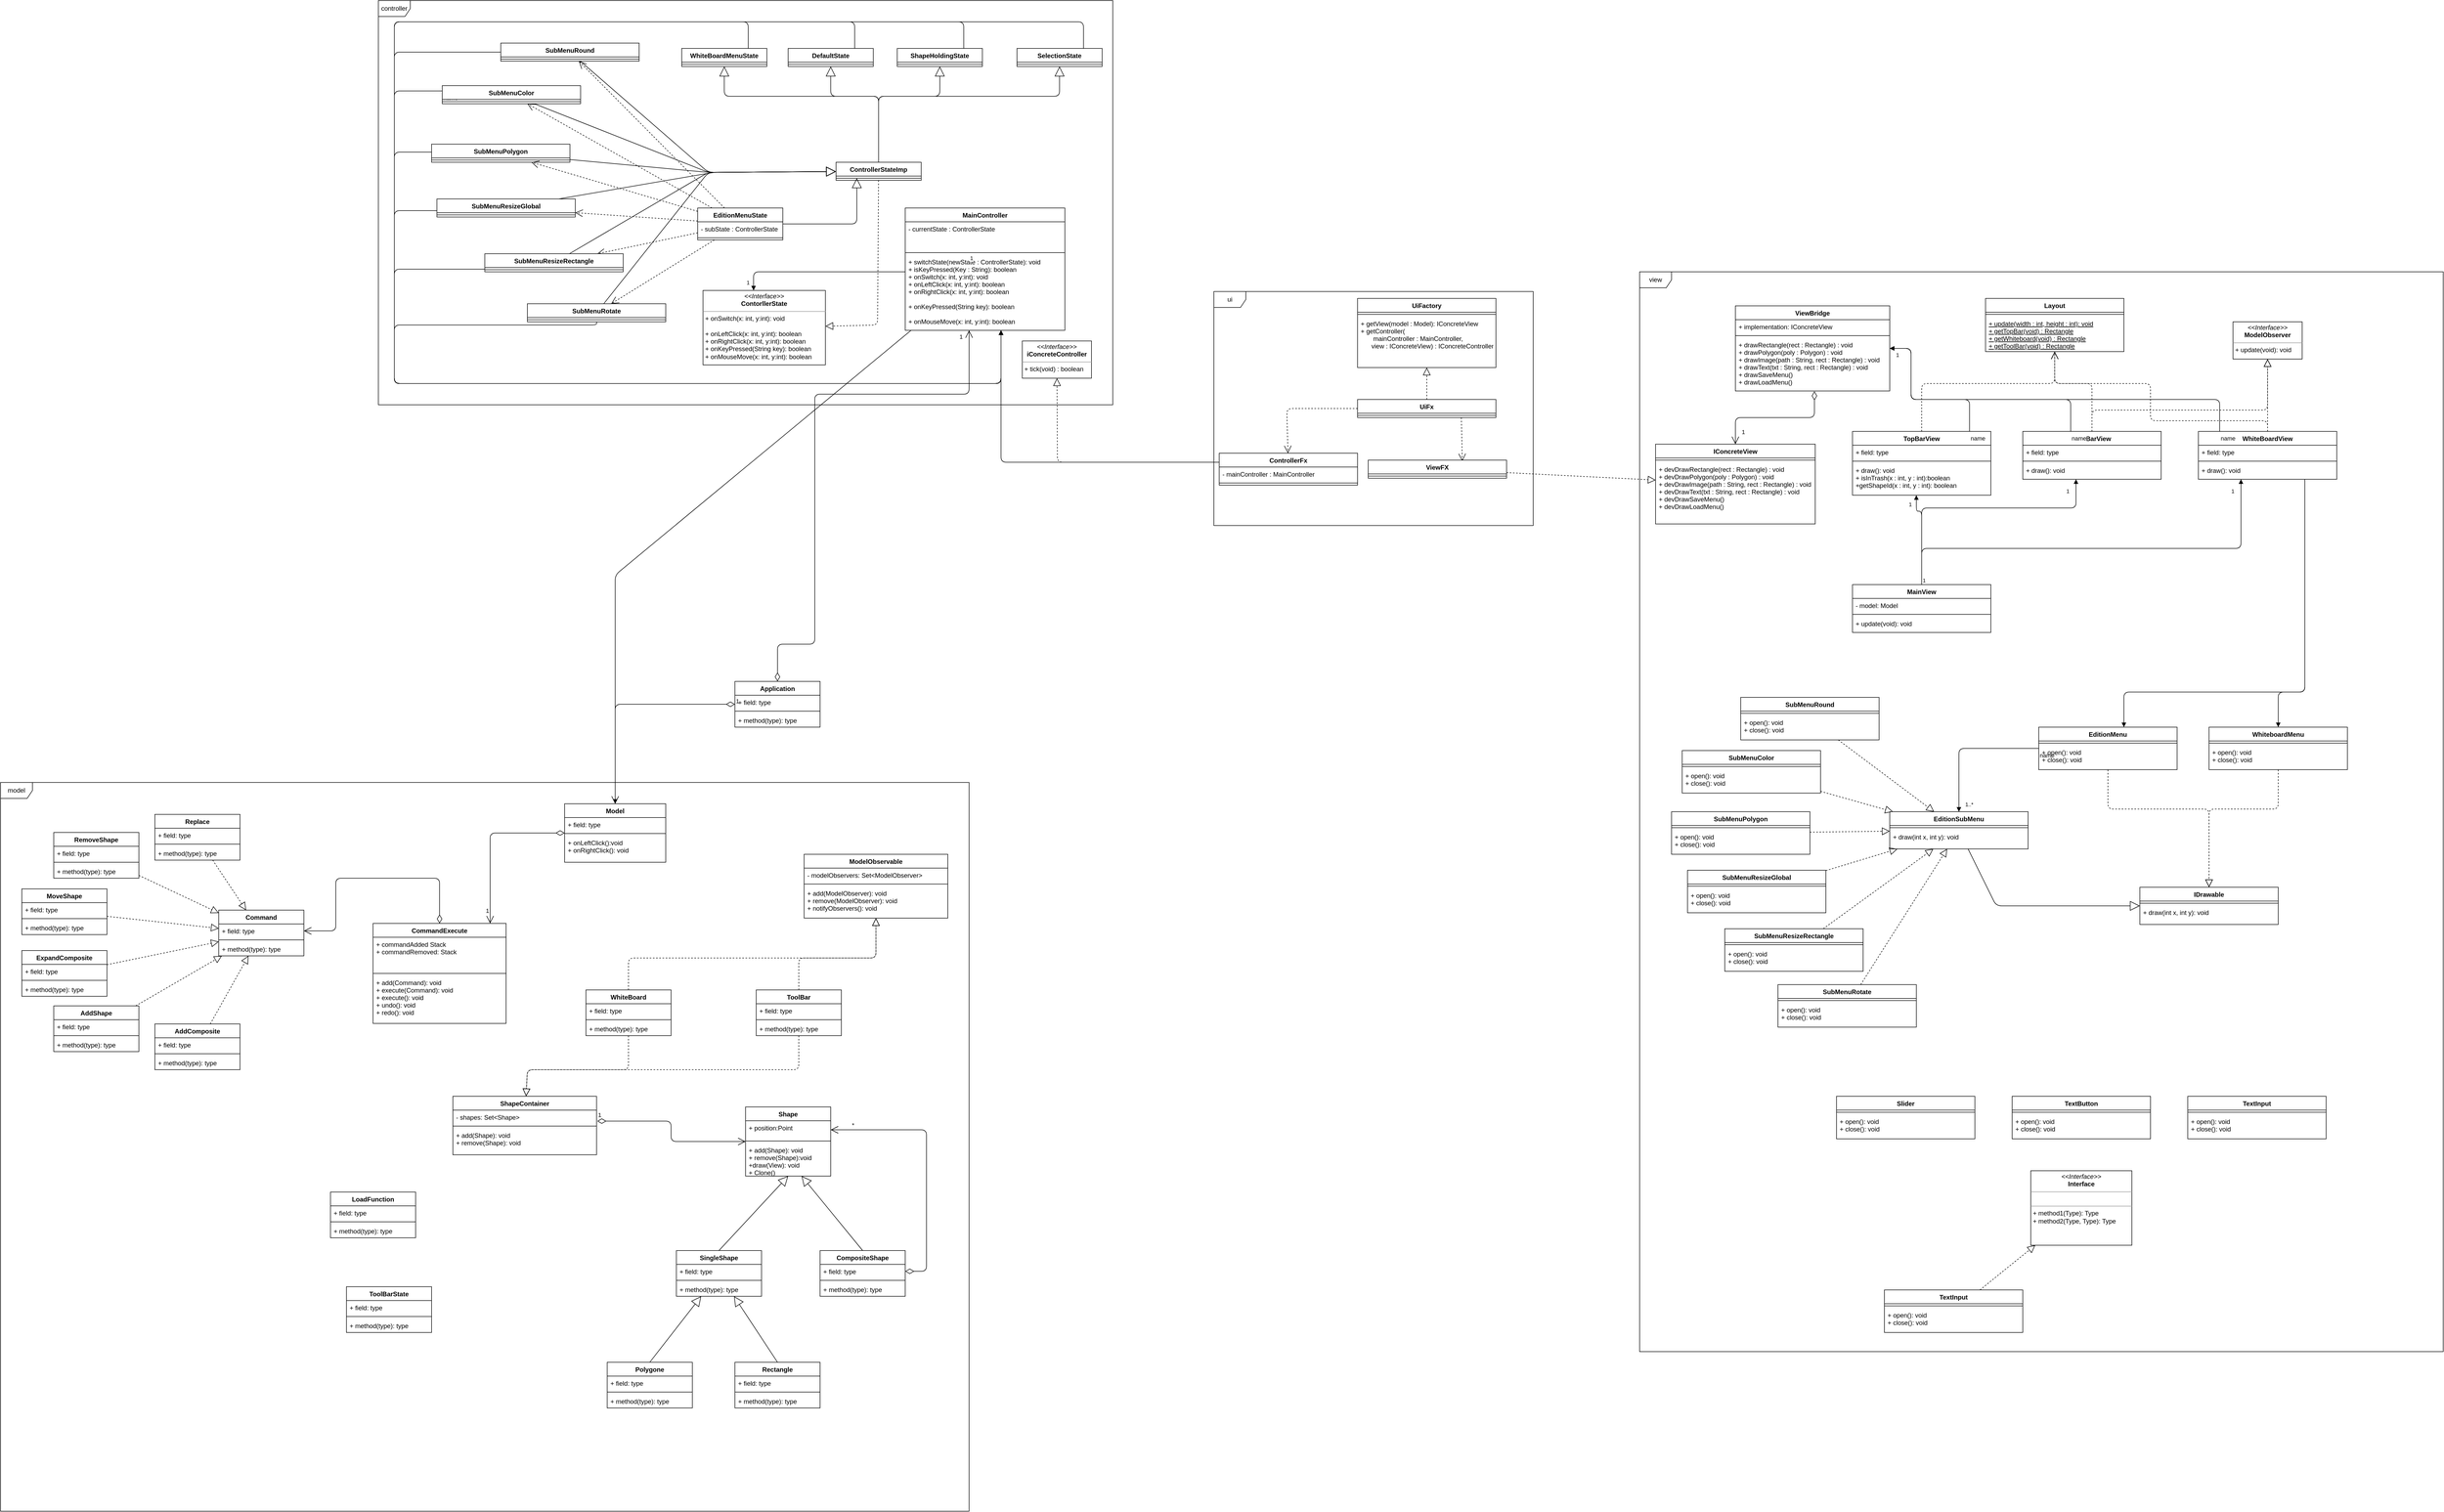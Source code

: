 <mxfile version="13.0.3" type="device"><diagram id="3WUZeyOoBX478enH_wou" name="Page-1"><mxGraphModel dx="2218" dy="2131" grid="1" gridSize="10" guides="1" tooltips="1" connect="1" arrows="1" fold="1" page="1" pageScale="1" pageWidth="827" pageHeight="1169" math="0" shadow="0"><root><mxCell id="0"/><mxCell id="1" parent="0"/><mxCell id="QmOK_By7xe1dukW6dALC-3" value="controller" style="shape=umlFrame;whiteSpace=wrap;html=1;" vertex="1" parent="1"><mxGeometry x="-70" y="-1120" width="1380" height="760" as="geometry"/></mxCell><mxCell id="3yo8bo4FhC-pjFVV0GyX-97" value="model" style="shape=umlFrame;whiteSpace=wrap;html=1;" parent="1" vertex="1"><mxGeometry x="-780" y="350" width="1820" height="1370" as="geometry"/></mxCell><mxCell id="3yo8bo4FhC-pjFVV0GyX-20" value="view" style="shape=umlFrame;whiteSpace=wrap;html=1;" parent="1" vertex="1"><mxGeometry x="2300" y="-610" width="1510" height="2030" as="geometry"/></mxCell><mxCell id="3yo8bo4FhC-pjFVV0GyX-21" value="ui" style="shape=umlFrame;whiteSpace=wrap;html=1;" parent="1" vertex="1"><mxGeometry x="1500" y="-573" width="600" height="440" as="geometry"/></mxCell><mxCell id="7U6LZILb1uRu2cZWEhsG-42" value="*" style="endArrow=open;html=1;endSize=12;startArrow=diamondThin;startSize=14;startFill=0;edgeStyle=orthogonalEdgeStyle;align=left;verticalAlign=bottom;exitX=1;exitY=0.5;exitDx=0;exitDy=0;entryX=1;entryY=0.5;entryDx=0;entryDy=0;" parent="1" source="7U6LZILb1uRu2cZWEhsG-34" target="7U6LZILb1uRu2cZWEhsG-30" edge="1"><mxGeometry x="0.844" relative="1" as="geometry"><mxPoint x="330" y="1094" as="sourcePoint"/><mxPoint x="490" y="1094" as="targetPoint"/><Array as="points"><mxPoint x="960" y="1269"/><mxPoint x="960" y="1003"/></Array><mxPoint as="offset"/></mxGeometry></mxCell><mxCell id="7U6LZILb1uRu2cZWEhsG-43" value="" style="endArrow=block;endSize=16;endFill=0;html=1;exitX=0.5;exitY=0;exitDx=0;exitDy=0;entryX=0.5;entryY=1;entryDx=0;entryDy=0;" parent="1" source="7U6LZILb1uRu2cZWEhsG-37" target="7U6LZILb1uRu2cZWEhsG-29" edge="1"><mxGeometry width="160" relative="1" as="geometry"><mxPoint x="330" y="1094" as="sourcePoint"/><mxPoint x="520" y="1144" as="targetPoint"/></mxGeometry></mxCell><mxCell id="7U6LZILb1uRu2cZWEhsG-44" value="" style="endArrow=block;endSize=16;endFill=0;html=1;exitX=0.5;exitY=0;exitDx=0;exitDy=0;" parent="1" source="7U6LZILb1uRu2cZWEhsG-33" target="7U6LZILb1uRu2cZWEhsG-32" edge="1"><mxGeometry width="160" relative="1" as="geometry"><mxPoint x="200" y="1230" as="sourcePoint"/><mxPoint x="290" y="1234" as="targetPoint"/></mxGeometry></mxCell><mxCell id="7U6LZILb1uRu2cZWEhsG-53" value="" style="endArrow=block;endSize=16;endFill=0;html=1;exitX=0.5;exitY=0;exitDx=0;exitDy=0;" parent="1" source="7U6LZILb1uRu2cZWEhsG-45" target="7U6LZILb1uRu2cZWEhsG-37" edge="1"><mxGeometry width="160" relative="1" as="geometry"><mxPoint x="50" y="1346" as="sourcePoint"/><mxPoint x="170" y="1270.0" as="targetPoint"/></mxGeometry></mxCell><mxCell id="7U6LZILb1uRu2cZWEhsG-54" value="" style="endArrow=block;endSize=16;endFill=0;html=1;exitX=0.5;exitY=0;exitDx=0;exitDy=0;" parent="1" source="7U6LZILb1uRu2cZWEhsG-49" target="7U6LZILb1uRu2cZWEhsG-37" edge="1"><mxGeometry width="160" relative="1" as="geometry"><mxPoint x="290" y="1346" as="sourcePoint"/><mxPoint x="170" y="1270" as="targetPoint"/></mxGeometry></mxCell><mxCell id="7U6LZILb1uRu2cZWEhsG-61" value="" style="resizable=0;html=1;align=left;verticalAlign=bottom;labelBackgroundColor=#ffffff;fontSize=10;" parent="1" connectable="0" vertex="1"><mxGeometry x="80" y="582" as="geometry"><mxPoint x="-149" y="-264" as="offset"/></mxGeometry></mxCell><mxCell id="2tMdhOG5-SNlSsxjpB-i-44" value="1" style="endArrow=open;html=1;endSize=12;startArrow=diamondThin;startSize=14;startFill=0;edgeStyle=orthogonalEdgeStyle;align=left;verticalAlign=bottom;entryX=0.5;entryY=0;entryDx=0;entryDy=0;exitX=0.512;exitY=1.006;exitDx=0;exitDy=0;exitPerimeter=0;" parent="1" source="2tMdhOG5-SNlSsxjpB-i-67" target="2tMdhOG5-SNlSsxjpB-i-40" edge="1"><mxGeometry x="0.887" y="10" relative="1" as="geometry"><mxPoint x="1990" y="-106" as="sourcePoint"/><mxPoint x="3020" y="244" as="targetPoint"/><mxPoint as="offset"/></mxGeometry></mxCell><mxCell id="2tMdhOG5-SNlSsxjpB-i-54" value="1" style="endArrow=open;html=1;endSize=12;startArrow=diamondThin;startSize=14;startFill=0;edgeStyle=orthogonalEdgeStyle;align=left;verticalAlign=bottom;" parent="1" source="7U6LZILb1uRu2cZWEhsG-1" target="7U6LZILb1uRu2cZWEhsG-5" edge="1"><mxGeometry x="-1" y="3" relative="1" as="geometry"><mxPoint x="220" y="410" as="sourcePoint"/><mxPoint x="380" y="410" as="targetPoint"/></mxGeometry></mxCell><mxCell id="2tMdhOG5-SNlSsxjpB-i-55" value="1" style="endArrow=open;html=1;endSize=12;startArrow=diamondThin;startSize=14;startFill=0;edgeStyle=orthogonalEdgeStyle;align=left;verticalAlign=bottom;" parent="1" source="7U6LZILb1uRu2cZWEhsG-5" target="7U6LZILb1uRu2cZWEhsG-97" edge="1"><mxGeometry x="0.903" y="-10" relative="1" as="geometry"><mxPoint x="455" y="152.0" as="sourcePoint"/><mxPoint x="70" y="352" as="targetPoint"/><Array as="points"><mxPoint x="140" y="445"/></Array><mxPoint as="offset"/></mxGeometry></mxCell><mxCell id="2tMdhOG5-SNlSsxjpB-i-56" value="" style="endArrow=open;html=1;endSize=12;startArrow=diamondThin;startSize=14;startFill=0;edgeStyle=orthogonalEdgeStyle;align=left;verticalAlign=bottom;entryX=1;entryY=0.5;entryDx=0;entryDy=0;" parent="1" source="7U6LZILb1uRu2cZWEhsG-97" target="7U6LZILb1uRu2cZWEhsG-94" edge="1"><mxGeometry x="-0.543" y="-14" relative="1" as="geometry"><mxPoint x="-450" y="823" as="sourcePoint"/><mxPoint x="-25" y="368" as="targetPoint"/><mxPoint as="offset"/><Array as="points"><mxPoint x="45" y="530"/><mxPoint x="-150" y="530"/><mxPoint x="-150" y="629"/></Array></mxGeometry></mxCell><mxCell id="7U6LZILb1uRu2cZWEhsG-1" value="Application" style="swimlane;fontStyle=1;align=center;verticalAlign=top;childLayout=stackLayout;horizontal=1;startSize=26;horizontalStack=0;resizeParent=1;resizeParentMax=0;resizeLast=0;collapsible=1;marginBottom=0;" parent="1" vertex="1"><mxGeometry x="600" y="160" width="160" height="86" as="geometry"/></mxCell><mxCell id="7U6LZILb1uRu2cZWEhsG-2" value="+ field: type" style="text;strokeColor=none;fillColor=none;align=left;verticalAlign=top;spacingLeft=4;spacingRight=4;overflow=hidden;rotatable=0;points=[[0,0.5],[1,0.5]];portConstraint=eastwest;" parent="7U6LZILb1uRu2cZWEhsG-1" vertex="1"><mxGeometry y="26" width="160" height="26" as="geometry"/></mxCell><mxCell id="7U6LZILb1uRu2cZWEhsG-3" value="" style="line;strokeWidth=1;fillColor=none;align=left;verticalAlign=middle;spacingTop=-1;spacingLeft=3;spacingRight=3;rotatable=0;labelPosition=right;points=[];portConstraint=eastwest;" parent="7U6LZILb1uRu2cZWEhsG-1" vertex="1"><mxGeometry y="52" width="160" height="8" as="geometry"/></mxCell><mxCell id="7U6LZILb1uRu2cZWEhsG-4" value="+ method(type): type" style="text;strokeColor=none;fillColor=none;align=left;verticalAlign=top;spacingLeft=4;spacingRight=4;overflow=hidden;rotatable=0;points=[[0,0.5],[1,0.5]];portConstraint=eastwest;" parent="7U6LZILb1uRu2cZWEhsG-1" vertex="1"><mxGeometry y="60" width="160" height="26" as="geometry"/></mxCell><mxCell id="7U6LZILb1uRu2cZWEhsG-5" value="Model" style="swimlane;fontStyle=1;align=center;verticalAlign=top;childLayout=stackLayout;horizontal=1;startSize=26;horizontalStack=0;resizeParent=1;resizeParentMax=0;resizeLast=0;collapsible=1;marginBottom=0;" parent="1" vertex="1"><mxGeometry x="280" y="390" width="190" height="110" as="geometry"/></mxCell><mxCell id="7U6LZILb1uRu2cZWEhsG-6" value="+ field: type" style="text;strokeColor=none;fillColor=none;align=left;verticalAlign=top;spacingLeft=4;spacingRight=4;overflow=hidden;rotatable=0;points=[[0,0.5],[1,0.5]];portConstraint=eastwest;" parent="7U6LZILb1uRu2cZWEhsG-5" vertex="1"><mxGeometry y="26" width="190" height="26" as="geometry"/></mxCell><mxCell id="7U6LZILb1uRu2cZWEhsG-7" value="" style="line;strokeWidth=1;fillColor=none;align=left;verticalAlign=middle;spacingTop=-1;spacingLeft=3;spacingRight=3;rotatable=0;labelPosition=right;points=[];portConstraint=eastwest;" parent="7U6LZILb1uRu2cZWEhsG-5" vertex="1"><mxGeometry y="52" width="190" height="8" as="geometry"/></mxCell><mxCell id="7U6LZILb1uRu2cZWEhsG-8" value="+ onLeftClick():void&#10;+ onRightClick(): void&#10;" style="text;strokeColor=none;fillColor=none;align=left;verticalAlign=top;spacingLeft=4;spacingRight=4;overflow=hidden;rotatable=0;points=[[0,0.5],[1,0.5]];portConstraint=eastwest;" parent="7U6LZILb1uRu2cZWEhsG-5" vertex="1"><mxGeometry y="60" width="190" height="50" as="geometry"/></mxCell><mxCell id="R3AVytcbFwQMf_7Zkljl-15" value="1" style="endArrow=open;html=1;endSize=12;startArrow=diamondThin;startSize=14;startFill=0;edgeStyle=orthogonalEdgeStyle;align=left;verticalAlign=bottom;exitX=0.5;exitY=0;exitDx=0;exitDy=0;" parent="1" source="7U6LZILb1uRu2cZWEhsG-1" target="R3AVytcbFwQMf_7Zkljl-4" edge="1"><mxGeometry x="0.959" y="20" relative="1" as="geometry"><mxPoint x="770" y="209.0" as="sourcePoint"/><mxPoint x="1160" y="210" as="targetPoint"/><Array as="points"><mxPoint x="680" y="90"/><mxPoint x="750" y="90"/><mxPoint x="750" y="-380"/><mxPoint x="1040" y="-380"/></Array><mxPoint as="offset"/></mxGeometry></mxCell><mxCell id="R3AVytcbFwQMf_7Zkljl-16" value="" style="html=1;verticalAlign=bottom;endArrow=block;" parent="1" source="R3AVytcbFwQMf_7Zkljl-4" target="7U6LZILb1uRu2cZWEhsG-5" edge="1"><mxGeometry width="80" relative="1" as="geometry"><mxPoint x="975" y="-33" as="sourcePoint"/><mxPoint x="840" y="-33" as="targetPoint"/><Array as="points"><mxPoint x="375" y="-40"/></Array></mxGeometry></mxCell><mxCell id="iH1wXyO8_TVZQ7hlG0fk-22" value="" style="endArrow=block;endSize=16;endFill=0;html=1;" parent="1" source="iH1wXyO8_TVZQ7hlG0fk-2" target="iH1wXyO8_TVZQ7hlG0fk-10" edge="1"><mxGeometry width="160" relative="1" as="geometry"><mxPoint x="860" y="-516" as="sourcePoint"/><mxPoint x="860" y="-640" as="targetPoint"/><Array as="points"><mxPoint x="870" y="-940"/><mxPoint x="580" y="-940"/></Array></mxGeometry></mxCell><mxCell id="iH1wXyO8_TVZQ7hlG0fk-23" value="" style="endArrow=block;endSize=16;endFill=0;html=1;" parent="1" source="iH1wXyO8_TVZQ7hlG0fk-2" target="iH1wXyO8_TVZQ7hlG0fk-6" edge="1"><mxGeometry width="160" relative="1" as="geometry"><mxPoint x="872.833" y="-830" as="sourcePoint"/><mxPoint x="847.167" y="-984" as="targetPoint"/><Array as="points"><mxPoint x="870" y="-940"/><mxPoint x="780" y="-940"/></Array></mxGeometry></mxCell><mxCell id="iH1wXyO8_TVZQ7hlG0fk-24" value="" style="endArrow=block;endSize=16;endFill=0;html=1;" parent="1" source="iH1wXyO8_TVZQ7hlG0fk-2" target="iH1wXyO8_TVZQ7hlG0fk-18" edge="1"><mxGeometry width="160" relative="1" as="geometry"><mxPoint x="915.833" y="-830" as="sourcePoint"/><mxPoint x="1044.167" y="-984" as="targetPoint"/><Array as="points"><mxPoint x="870" y="-940"/><mxPoint x="985" y="-940"/></Array></mxGeometry></mxCell><mxCell id="iH1wXyO8_TVZQ7hlG0fk-25" value="" style="endArrow=block;endSize=16;endFill=0;html=1;" parent="1" source="iH1wXyO8_TVZQ7hlG0fk-2" target="iH1wXyO8_TVZQ7hlG0fk-14" edge="1"><mxGeometry width="160" relative="1" as="geometry"><mxPoint x="960" y="-821.286" as="sourcePoint"/><mxPoint x="1080" y="-872.714" as="targetPoint"/><Array as="points"><mxPoint x="870" y="-940"/><mxPoint x="1210" y="-940"/></Array></mxGeometry></mxCell><mxCell id="iH1wXyO8_TVZQ7hlG0fk-66" value="1" style="endArrow=open;html=1;endSize=12;startArrow=diamondThin;startSize=14;startFill=0;edgeStyle=orthogonalEdgeStyle;align=left;verticalAlign=bottom;exitX=1.005;exitY=0.794;exitDx=0;exitDy=0;exitPerimeter=0;" parent="1" source="iH1wXyO8_TVZQ7hlG0fk-63" target="7U6LZILb1uRu2cZWEhsG-29" edge="1"><mxGeometry x="-1" y="3" relative="1" as="geometry"><mxPoint x="-220" y="900" as="sourcePoint"/><mxPoint x="-60" y="900" as="targetPoint"/></mxGeometry></mxCell><mxCell id="3yo8bo4FhC-pjFVV0GyX-1" value="" style="endArrow=block;dashed=1;endFill=0;endSize=12;html=1;" parent="1" source="iH1wXyO8_TVZQ7hlG0fk-2" target="QmOK_By7xe1dukW6dALC-51" edge="1"><mxGeometry width="160" relative="1" as="geometry"><mxPoint x="775" y="-930" as="sourcePoint"/><mxPoint x="690" y="-550" as="targetPoint"/><Array as="points"><mxPoint x="868" y="-510"/></Array></mxGeometry></mxCell><mxCell id="3yo8bo4FhC-pjFVV0GyX-2" value="" style="endArrow=block;dashed=1;endFill=0;endSize=12;html=1;" parent="1" target="QmOK_By7xe1dukW6dALC-57" edge="1"><mxGeometry width="160" relative="1" as="geometry"><mxPoint x="1550" y="-252" as="sourcePoint"/><mxPoint x="1185" y="-390" as="targetPoint"/><Array as="points"><mxPoint x="1206" y="-252"/></Array></mxGeometry></mxCell><mxCell id="3yo8bo4FhC-pjFVV0GyX-3" value="" style="endArrow=block;dashed=1;endFill=0;endSize=12;html=1;" parent="1" source="1jR7pnZNuQC0l_XQHkd4-10" target="1jR7pnZNuQC0l_XQHkd4-6" edge="1"><mxGeometry width="160" relative="1" as="geometry"><mxPoint x="1725.08" y="-244" as="sourcePoint"/><mxPoint x="1660.0" y="-464" as="targetPoint"/></mxGeometry></mxCell><mxCell id="3yo8bo4FhC-pjFVV0GyX-4" value="" style="endArrow=block;dashed=1;endFill=0;endSize=12;html=1;" parent="1" source="2tMdhOG5-SNlSsxjpB-i-45" target="2tMdhOG5-SNlSsxjpB-i-40" edge="1"><mxGeometry width="160" relative="1" as="geometry"><mxPoint x="1010.08" y="40" as="sourcePoint"/><mxPoint x="945" y="-180" as="targetPoint"/></mxGeometry></mxCell><mxCell id="3yo8bo4FhC-pjFVV0GyX-5" value="" style="endArrow=open;endSize=12;dashed=1;html=1;" parent="1" source="1jR7pnZNuQC0l_XQHkd4-10" target="QmOK_By7xe1dukW6dALC-53" edge="1"><mxGeometry x="0.711" y="30" width="160" relative="1" as="geometry"><mxPoint x="1090" y="-60" as="sourcePoint"/><mxPoint x="1630" y="-269" as="targetPoint"/><Array as="points"><mxPoint x="1637" y="-353"/></Array><mxPoint as="offset"/></mxGeometry></mxCell><mxCell id="3yo8bo4FhC-pjFVV0GyX-6" value="" style="endArrow=open;endSize=12;dashed=1;html=1;exitX=0.75;exitY=1;exitDx=0;exitDy=0;entryX=0.68;entryY=0.057;entryDx=0;entryDy=0;entryPerimeter=0;" parent="1" source="1jR7pnZNuQC0l_XQHkd4-10" target="2tMdhOG5-SNlSsxjpB-i-45" edge="1"><mxGeometry x="0.111" y="-70" width="160" relative="1" as="geometry"><mxPoint x="1966.234" y="-269" as="sourcePoint"/><mxPoint x="1680.032" y="-64" as="targetPoint"/><mxPoint as="offset"/></mxGeometry></mxCell><mxCell id="3yo8bo4FhC-pjFVV0GyX-8" value="" style="endArrow=block;dashed=1;endFill=0;endSize=12;html=1;" parent="1" source="2tMdhOG5-SNlSsxjpB-i-9" target="QmOK_By7xe1dukW6dALC-58" edge="1"><mxGeometry width="160" relative="1" as="geometry"><mxPoint x="3315.08" y="-230" as="sourcePoint"/><mxPoint x="3480" y="-436" as="targetPoint"/><Array as="points"><mxPoint x="3150" y="-350"/><mxPoint x="3480" y="-350"/></Array></mxGeometry></mxCell><mxCell id="3yo8bo4FhC-pjFVV0GyX-9" value="" style="endArrow=block;dashed=1;endFill=0;endSize=12;html=1;" parent="1" source="2tMdhOG5-SNlSsxjpB-i-13" target="QmOK_By7xe1dukW6dALC-58" edge="1"><mxGeometry width="160" relative="1" as="geometry"><mxPoint x="3440" y="-80.48" as="sourcePoint"/><mxPoint x="3480" y="-436" as="targetPoint"/><Array as="points"><mxPoint x="3480" y="-340"/></Array></mxGeometry></mxCell><mxCell id="3yo8bo4FhC-pjFVV0GyX-10" value="name" style="endArrow=block;endFill=1;html=1;edgeStyle=orthogonalEdgeStyle;align=left;verticalAlign=top;" parent="1" source="uSJ5OI9Yinxyfcotj4ro-1" target="2tMdhOG5-SNlSsxjpB-i-9" edge="1"><mxGeometry x="-1" relative="1" as="geometry"><mxPoint x="2950" y="-60" as="sourcePoint"/><mxPoint x="3230" y="-150" as="targetPoint"/><Array as="points"><mxPoint x="2980" y="-166"/><mxPoint x="3120" y="-166"/><mxPoint x="3120" y="-85"/></Array></mxGeometry></mxCell><mxCell id="3yo8bo4FhC-pjFVV0GyX-11" value="1" style="resizable=0;html=1;align=left;verticalAlign=bottom;labelBackgroundColor=#ffffff;fontSize=10;" parent="3yo8bo4FhC-pjFVV0GyX-10" connectable="0" vertex="1"><mxGeometry x="-1" relative="1" as="geometry"/></mxCell><mxCell id="3yo8bo4FhC-pjFVV0GyX-12" value="name" style="endArrow=block;endFill=1;html=1;edgeStyle=orthogonalEdgeStyle;align=left;verticalAlign=top;" parent="1" source="uSJ5OI9Yinxyfcotj4ro-1" target="2tMdhOG5-SNlSsxjpB-i-13" edge="1"><mxGeometry x="-1" relative="1" as="geometry"><mxPoint x="3080" y="-193" as="sourcePoint"/><mxPoint x="3310" y="-120" as="targetPoint"/><Array as="points"><mxPoint x="2830" y="-90"/><mxPoint x="3430" y="-90"/></Array></mxGeometry></mxCell><mxCell id="3yo8bo4FhC-pjFVV0GyX-13" value="" style="resizable=0;html=1;align=left;verticalAlign=bottom;labelBackgroundColor=#ffffff;fontSize=10;" parent="3yo8bo4FhC-pjFVV0GyX-12" connectable="0" vertex="1"><mxGeometry x="-1" relative="1" as="geometry"/></mxCell><mxCell id="3yo8bo4FhC-pjFVV0GyX-14" value="name" style="endArrow=block;endFill=1;html=1;edgeStyle=orthogonalEdgeStyle;align=left;verticalAlign=top;" parent="1" source="uSJ5OI9Yinxyfcotj4ro-1" target="2tMdhOG5-SNlSsxjpB-i-5" edge="1"><mxGeometry x="-1" relative="1" as="geometry"><mxPoint x="2810" y="-100" as="sourcePoint"/><mxPoint x="2910" y="133" as="targetPoint"/><Array as="points"><mxPoint x="2830" y="-160"/><mxPoint x="2820" y="-160"/></Array></mxGeometry></mxCell><mxCell id="3yo8bo4FhC-pjFVV0GyX-15" value="" style="resizable=0;html=1;align=left;verticalAlign=bottom;labelBackgroundColor=#ffffff;fontSize=10;" parent="3yo8bo4FhC-pjFVV0GyX-14" connectable="0" vertex="1"><mxGeometry x="-1" relative="1" as="geometry"/></mxCell><mxCell id="2tMdhOG5-SNlSsxjpB-i-64" value="ViewBridge&#10;" style="swimlane;fontStyle=1;align=center;verticalAlign=top;childLayout=stackLayout;horizontal=1;startSize=26;horizontalStack=0;resizeParent=1;resizeParentMax=0;resizeLast=0;collapsible=1;marginBottom=0;" parent="1" vertex="1"><mxGeometry x="2480" y="-546" width="290" height="160" as="geometry"/></mxCell><mxCell id="2tMdhOG5-SNlSsxjpB-i-65" value="+ implementation: IConcreteView" style="text;strokeColor=none;fillColor=none;align=left;verticalAlign=top;spacingLeft=4;spacingRight=4;overflow=hidden;rotatable=0;points=[[0,0.5],[1,0.5]];portConstraint=eastwest;" parent="2tMdhOG5-SNlSsxjpB-i-64" vertex="1"><mxGeometry y="26" width="290" height="26" as="geometry"/></mxCell><mxCell id="2tMdhOG5-SNlSsxjpB-i-66" value="" style="line;strokeWidth=1;fillColor=none;align=left;verticalAlign=middle;spacingTop=-1;spacingLeft=3;spacingRight=3;rotatable=0;labelPosition=right;points=[];portConstraint=eastwest;" parent="2tMdhOG5-SNlSsxjpB-i-64" vertex="1"><mxGeometry y="52" width="290" height="8" as="geometry"/></mxCell><mxCell id="2tMdhOG5-SNlSsxjpB-i-67" value="+ drawRectangle(rect : Rectangle) : void&#10;+ drawPolygon(poly : Polygon) : void&#10;+ drawImage(path : String, rect : Rectangle) : void&#10;+ drawText(txt : String, rect : Rectangle) : void&#10;+ drawSaveMenu()&#10;+ drawLoadMenu()" style="text;strokeColor=none;fillColor=none;align=left;verticalAlign=top;spacingLeft=4;spacingRight=4;overflow=hidden;rotatable=0;points=[[0,0.5],[1,0.5]];portConstraint=eastwest;" parent="2tMdhOG5-SNlSsxjpB-i-64" vertex="1"><mxGeometry y="60" width="290" height="100" as="geometry"/></mxCell><mxCell id="3yo8bo4FhC-pjFVV0GyX-22" value="" style="endArrow=block;dashed=1;endFill=0;endSize=12;html=1;" parent="1" source="d4Q0qIlCnjLTKptumD0L-16" target="3yo8bo4FhC-pjFVV0GyX-16" edge="1"><mxGeometry width="160" relative="1" as="geometry"><mxPoint x="3070" y="685" as="sourcePoint"/><mxPoint x="3320" y="370" as="targetPoint"/><Array as="points"><mxPoint x="3180" y="400"/><mxPoint x="3370" y="400"/></Array></mxGeometry></mxCell><mxCell id="3yo8bo4FhC-pjFVV0GyX-23" value="" style="endArrow=block;dashed=1;endFill=0;endSize=12;html=1;" parent="1" source="d4Q0qIlCnjLTKptumD0L-13" target="3yo8bo4FhC-pjFVV0GyX-16" edge="1"><mxGeometry width="160" relative="1" as="geometry"><mxPoint x="3150" y="463.469" as="sourcePoint"/><mxPoint x="3510" y="280" as="targetPoint"/><Array as="points"><mxPoint x="3500" y="400"/><mxPoint x="3370" y="400"/></Array></mxGeometry></mxCell><mxCell id="3yo8bo4FhC-pjFVV0GyX-27" value="" style="endArrow=block;endSize=16;endFill=0;html=1;" parent="1" source="3yo8bo4FhC-pjFVV0GyX-24" target="3yo8bo4FhC-pjFVV0GyX-16" edge="1"><mxGeometry width="160" relative="1" as="geometry"><mxPoint x="2780" y="260" as="sourcePoint"/><mxPoint x="2940" y="260" as="targetPoint"/><Array as="points"><mxPoint x="2970" y="582"/></Array></mxGeometry></mxCell><mxCell id="3yo8bo4FhC-pjFVV0GyX-43" value="SubMenuRound" style="swimlane;fontStyle=1;align=center;verticalAlign=top;childLayout=stackLayout;horizontal=1;startSize=26;horizontalStack=0;resizeParent=1;resizeParentMax=0;resizeLast=0;collapsible=1;marginBottom=0;" parent="1" vertex="1"><mxGeometry x="2490" y="190" width="260" height="80" as="geometry"/></mxCell><mxCell id="3yo8bo4FhC-pjFVV0GyX-44" value="" style="line;strokeWidth=1;fillColor=none;align=left;verticalAlign=middle;spacingTop=-1;spacingLeft=3;spacingRight=3;rotatable=0;labelPosition=right;points=[];portConstraint=eastwest;" parent="3yo8bo4FhC-pjFVV0GyX-43" vertex="1"><mxGeometry y="26" width="260" height="8" as="geometry"/></mxCell><mxCell id="3yo8bo4FhC-pjFVV0GyX-45" value="+ open(): void&#10;+ close(): void&#10;" style="text;strokeColor=none;fillColor=none;align=left;verticalAlign=top;spacingLeft=4;spacingRight=4;overflow=hidden;rotatable=0;points=[[0,0.5],[1,0.5]];portConstraint=eastwest;" parent="3yo8bo4FhC-pjFVV0GyX-43" vertex="1"><mxGeometry y="34" width="260" height="46" as="geometry"/></mxCell><mxCell id="3yo8bo4FhC-pjFVV0GyX-28" value="SubMenuColor" style="swimlane;fontStyle=1;align=center;verticalAlign=top;childLayout=stackLayout;horizontal=1;startSize=26;horizontalStack=0;resizeParent=1;resizeParentMax=0;resizeLast=0;collapsible=1;marginBottom=0;" parent="1" vertex="1"><mxGeometry x="2380" y="290" width="260" height="80" as="geometry"/></mxCell><mxCell id="3yo8bo4FhC-pjFVV0GyX-29" value="" style="line;strokeWidth=1;fillColor=none;align=left;verticalAlign=middle;spacingTop=-1;spacingLeft=3;spacingRight=3;rotatable=0;labelPosition=right;points=[];portConstraint=eastwest;" parent="3yo8bo4FhC-pjFVV0GyX-28" vertex="1"><mxGeometry y="26" width="260" height="8" as="geometry"/></mxCell><mxCell id="3yo8bo4FhC-pjFVV0GyX-30" value="+ open(): void&#10;+ close(): void&#10;" style="text;strokeColor=none;fillColor=none;align=left;verticalAlign=top;spacingLeft=4;spacingRight=4;overflow=hidden;rotatable=0;points=[[0,0.5],[1,0.5]];portConstraint=eastwest;" parent="3yo8bo4FhC-pjFVV0GyX-28" vertex="1"><mxGeometry y="34" width="260" height="46" as="geometry"/></mxCell><mxCell id="3yo8bo4FhC-pjFVV0GyX-31" value="SubMenuPolygon" style="swimlane;fontStyle=1;align=center;verticalAlign=top;childLayout=stackLayout;horizontal=1;startSize=26;horizontalStack=0;resizeParent=1;resizeParentMax=0;resizeLast=0;collapsible=1;marginBottom=0;" parent="1" vertex="1"><mxGeometry x="2360" y="405" width="260" height="80" as="geometry"/></mxCell><mxCell id="3yo8bo4FhC-pjFVV0GyX-32" value="" style="line;strokeWidth=1;fillColor=none;align=left;verticalAlign=middle;spacingTop=-1;spacingLeft=3;spacingRight=3;rotatable=0;labelPosition=right;points=[];portConstraint=eastwest;" parent="3yo8bo4FhC-pjFVV0GyX-31" vertex="1"><mxGeometry y="26" width="260" height="8" as="geometry"/></mxCell><mxCell id="3yo8bo4FhC-pjFVV0GyX-33" value="+ open(): void&#10;+ close(): void&#10;" style="text;strokeColor=none;fillColor=none;align=left;verticalAlign=top;spacingLeft=4;spacingRight=4;overflow=hidden;rotatable=0;points=[[0,0.5],[1,0.5]];portConstraint=eastwest;" parent="3yo8bo4FhC-pjFVV0GyX-31" vertex="1"><mxGeometry y="34" width="260" height="46" as="geometry"/></mxCell><mxCell id="3yo8bo4FhC-pjFVV0GyX-34" value="SubMenuResizeGlobal" style="swimlane;fontStyle=1;align=center;verticalAlign=top;childLayout=stackLayout;horizontal=1;startSize=26;horizontalStack=0;resizeParent=1;resizeParentMax=0;resizeLast=0;collapsible=1;marginBottom=0;" parent="1" vertex="1"><mxGeometry x="2390" y="515" width="260" height="80" as="geometry"/></mxCell><mxCell id="3yo8bo4FhC-pjFVV0GyX-35" value="" style="line;strokeWidth=1;fillColor=none;align=left;verticalAlign=middle;spacingTop=-1;spacingLeft=3;spacingRight=3;rotatable=0;labelPosition=right;points=[];portConstraint=eastwest;" parent="3yo8bo4FhC-pjFVV0GyX-34" vertex="1"><mxGeometry y="26" width="260" height="8" as="geometry"/></mxCell><mxCell id="3yo8bo4FhC-pjFVV0GyX-36" value="+ open(): void&#10;+ close(): void&#10;" style="text;strokeColor=none;fillColor=none;align=left;verticalAlign=top;spacingLeft=4;spacingRight=4;overflow=hidden;rotatable=0;points=[[0,0.5],[1,0.5]];portConstraint=eastwest;" parent="3yo8bo4FhC-pjFVV0GyX-34" vertex="1"><mxGeometry y="34" width="260" height="46" as="geometry"/></mxCell><mxCell id="3yo8bo4FhC-pjFVV0GyX-37" value="SubMenuResizeRectangle" style="swimlane;fontStyle=1;align=center;verticalAlign=top;childLayout=stackLayout;horizontal=1;startSize=26;horizontalStack=0;resizeParent=1;resizeParentMax=0;resizeLast=0;collapsible=1;marginBottom=0;" parent="1" vertex="1"><mxGeometry x="2460" y="625" width="260" height="80" as="geometry"/></mxCell><mxCell id="3yo8bo4FhC-pjFVV0GyX-38" value="" style="line;strokeWidth=1;fillColor=none;align=left;verticalAlign=middle;spacingTop=-1;spacingLeft=3;spacingRight=3;rotatable=0;labelPosition=right;points=[];portConstraint=eastwest;" parent="3yo8bo4FhC-pjFVV0GyX-37" vertex="1"><mxGeometry y="26" width="260" height="8" as="geometry"/></mxCell><mxCell id="3yo8bo4FhC-pjFVV0GyX-39" value="+ open(): void&#10;+ close(): void&#10;" style="text;strokeColor=none;fillColor=none;align=left;verticalAlign=top;spacingLeft=4;spacingRight=4;overflow=hidden;rotatable=0;points=[[0,0.5],[1,0.5]];portConstraint=eastwest;" parent="3yo8bo4FhC-pjFVV0GyX-37" vertex="1"><mxGeometry y="34" width="260" height="46" as="geometry"/></mxCell><mxCell id="3yo8bo4FhC-pjFVV0GyX-24" value="EditionSubMenu" style="swimlane;fontStyle=1;align=center;verticalAlign=top;childLayout=stackLayout;horizontal=1;startSize=26;horizontalStack=0;resizeParent=1;resizeParentMax=0;resizeLast=0;collapsible=1;marginBottom=0;" parent="1" vertex="1"><mxGeometry x="2770" y="405" width="260" height="70" as="geometry"/></mxCell><mxCell id="3yo8bo4FhC-pjFVV0GyX-25" value="" style="line;strokeWidth=1;fillColor=none;align=left;verticalAlign=middle;spacingTop=-1;spacingLeft=3;spacingRight=3;rotatable=0;labelPosition=right;points=[];portConstraint=eastwest;" parent="3yo8bo4FhC-pjFVV0GyX-24" vertex="1"><mxGeometry y="26" width="260" height="8" as="geometry"/></mxCell><mxCell id="3yo8bo4FhC-pjFVV0GyX-26" value="+ draw(int x, int y): void&#10;" style="text;strokeColor=none;fillColor=none;align=left;verticalAlign=top;spacingLeft=4;spacingRight=4;overflow=hidden;rotatable=0;points=[[0,0.5],[1,0.5]];portConstraint=eastwest;" parent="3yo8bo4FhC-pjFVV0GyX-24" vertex="1"><mxGeometry y="34" width="260" height="36" as="geometry"/></mxCell><mxCell id="3yo8bo4FhC-pjFVV0GyX-40" value="SubMenuRotate" style="swimlane;fontStyle=1;align=center;verticalAlign=top;childLayout=stackLayout;horizontal=1;startSize=26;horizontalStack=0;resizeParent=1;resizeParentMax=0;resizeLast=0;collapsible=1;marginBottom=0;" parent="1" vertex="1"><mxGeometry x="2560" y="730" width="260" height="80" as="geometry"/></mxCell><mxCell id="3yo8bo4FhC-pjFVV0GyX-41" value="" style="line;strokeWidth=1;fillColor=none;align=left;verticalAlign=middle;spacingTop=-1;spacingLeft=3;spacingRight=3;rotatable=0;labelPosition=right;points=[];portConstraint=eastwest;" parent="3yo8bo4FhC-pjFVV0GyX-40" vertex="1"><mxGeometry y="26" width="260" height="8" as="geometry"/></mxCell><mxCell id="3yo8bo4FhC-pjFVV0GyX-42" value="+ open(): void&#10;+ close(): void&#10;" style="text;strokeColor=none;fillColor=none;align=left;verticalAlign=top;spacingLeft=4;spacingRight=4;overflow=hidden;rotatable=0;points=[[0,0.5],[1,0.5]];portConstraint=eastwest;" parent="3yo8bo4FhC-pjFVV0GyX-40" vertex="1"><mxGeometry y="34" width="260" height="46" as="geometry"/></mxCell><mxCell id="3yo8bo4FhC-pjFVV0GyX-46" value="" style="endArrow=block;dashed=1;endFill=0;endSize=12;html=1;" parent="1" source="3yo8bo4FhC-pjFVV0GyX-43" target="3yo8bo4FhC-pjFVV0GyX-24" edge="1"><mxGeometry width="160" relative="1" as="geometry"><mxPoint x="3650" y="500" as="sourcePoint"/><mxPoint x="3380" y="309" as="targetPoint"/></mxGeometry></mxCell><mxCell id="3yo8bo4FhC-pjFVV0GyX-47" value="" style="endArrow=block;dashed=1;endFill=0;endSize=12;html=1;" parent="1" source="3yo8bo4FhC-pjFVV0GyX-28" target="3yo8bo4FhC-pjFVV0GyX-24" edge="1"><mxGeometry width="160" relative="1" as="geometry"><mxPoint x="2683.333" y="280" as="sourcePoint"/><mxPoint x="2863.333" y="415" as="targetPoint"/></mxGeometry></mxCell><mxCell id="3yo8bo4FhC-pjFVV0GyX-48" value="" style="endArrow=block;dashed=1;endFill=0;endSize=12;html=1;" parent="1" source="3yo8bo4FhC-pjFVV0GyX-31" target="3yo8bo4FhC-pjFVV0GyX-24" edge="1"><mxGeometry width="160" relative="1" as="geometry"><mxPoint x="2650.0" y="376.667" as="sourcePoint"/><mxPoint x="2785.909" y="415" as="targetPoint"/></mxGeometry></mxCell><mxCell id="3yo8bo4FhC-pjFVV0GyX-49" value="" style="endArrow=block;dashed=1;endFill=0;endSize=12;html=1;" parent="1" source="3yo8bo4FhC-pjFVV0GyX-34" target="3yo8bo4FhC-pjFVV0GyX-24" edge="1"><mxGeometry width="160" relative="1" as="geometry"><mxPoint x="2630.0" y="453.415" as="sourcePoint"/><mxPoint x="2780" y="451.585" as="targetPoint"/></mxGeometry></mxCell><mxCell id="3yo8bo4FhC-pjFVV0GyX-50" value="" style="endArrow=block;dashed=1;endFill=0;endSize=12;html=1;" parent="1" source="3yo8bo4FhC-pjFVV0GyX-37" target="3yo8bo4FhC-pjFVV0GyX-24" edge="1"><mxGeometry width="160" relative="1" as="geometry"><mxPoint x="2660.0" y="525.658" as="sourcePoint"/><mxPoint x="2794.348" y="485" as="targetPoint"/></mxGeometry></mxCell><mxCell id="3yo8bo4FhC-pjFVV0GyX-51" value="" style="endArrow=block;dashed=1;endFill=0;endSize=12;html=1;" parent="1" source="3yo8bo4FhC-pjFVV0GyX-40" target="3yo8bo4FhC-pjFVV0GyX-24" edge="1"><mxGeometry width="160" relative="1" as="geometry"><mxPoint x="2655.111" y="635" as="sourcePoint"/><mxPoint x="2861.778" y="485" as="targetPoint"/></mxGeometry></mxCell><mxCell id="3yo8bo4FhC-pjFVV0GyX-52" value="name" style="endArrow=block;endFill=1;html=1;edgeStyle=orthogonalEdgeStyle;align=left;verticalAlign=top;" parent="1" source="d4Q0qIlCnjLTKptumD0L-16" target="3yo8bo4FhC-pjFVV0GyX-24" edge="1"><mxGeometry x="-1" relative="1" as="geometry"><mxPoint x="3010" y="380" as="sourcePoint"/><mxPoint x="3170" y="380" as="targetPoint"/></mxGeometry></mxCell><mxCell id="3yo8bo4FhC-pjFVV0GyX-53" value="1..*" style="resizable=0;html=1;align=left;verticalAlign=bottom;labelBackgroundColor=#ffffff;fontSize=10;" parent="3yo8bo4FhC-pjFVV0GyX-52" connectable="0" vertex="1"><mxGeometry x="-1" relative="1" as="geometry"><mxPoint x="-140" y="113.94" as="offset"/></mxGeometry></mxCell><mxCell id="d4Q0qIlCnjLTKptumD0L-16" value="EditionMenu" style="swimlane;fontStyle=1;align=center;verticalAlign=top;childLayout=stackLayout;horizontal=1;startSize=26;horizontalStack=0;resizeParent=1;resizeParentMax=0;resizeLast=0;collapsible=1;marginBottom=0;" parent="1" vertex="1"><mxGeometry x="3050" y="246" width="260" height="80" as="geometry"/></mxCell><mxCell id="d4Q0qIlCnjLTKptumD0L-17" value="" style="line;strokeWidth=1;fillColor=none;align=left;verticalAlign=middle;spacingTop=-1;spacingLeft=3;spacingRight=3;rotatable=0;labelPosition=right;points=[];portConstraint=eastwest;" parent="d4Q0qIlCnjLTKptumD0L-16" vertex="1"><mxGeometry y="26" width="260" height="8" as="geometry"/></mxCell><mxCell id="d4Q0qIlCnjLTKptumD0L-18" value="+ open(): void&#10;+ close(): void&#10;" style="text;strokeColor=none;fillColor=none;align=left;verticalAlign=top;spacingLeft=4;spacingRight=4;overflow=hidden;rotatable=0;points=[[0,0.5],[1,0.5]];portConstraint=eastwest;" parent="d4Q0qIlCnjLTKptumD0L-16" vertex="1"><mxGeometry y="34" width="260" height="46" as="geometry"/></mxCell><mxCell id="d4Q0qIlCnjLTKptumD0L-13" value="WhiteboardMenu" style="swimlane;fontStyle=1;align=center;verticalAlign=top;childLayout=stackLayout;horizontal=1;startSize=26;horizontalStack=0;resizeParent=1;resizeParentMax=0;resizeLast=0;collapsible=1;marginBottom=0;" parent="1" vertex="1"><mxGeometry x="3370" y="246" width="260" height="80" as="geometry"/></mxCell><mxCell id="d4Q0qIlCnjLTKptumD0L-14" value="" style="line;strokeWidth=1;fillColor=none;align=left;verticalAlign=middle;spacingTop=-1;spacingLeft=3;spacingRight=3;rotatable=0;labelPosition=right;points=[];portConstraint=eastwest;" parent="d4Q0qIlCnjLTKptumD0L-13" vertex="1"><mxGeometry y="26" width="260" height="8" as="geometry"/></mxCell><mxCell id="d4Q0qIlCnjLTKptumD0L-15" value="+ open(): void&#10;+ close(): void&#10;" style="text;strokeColor=none;fillColor=none;align=left;verticalAlign=top;spacingLeft=4;spacingRight=4;overflow=hidden;rotatable=0;points=[[0,0.5],[1,0.5]];portConstraint=eastwest;" parent="d4Q0qIlCnjLTKptumD0L-13" vertex="1"><mxGeometry y="34" width="260" height="46" as="geometry"/></mxCell><mxCell id="3yo8bo4FhC-pjFVV0GyX-16" value="IDrawable&#10;" style="swimlane;fontStyle=1;align=center;verticalAlign=top;childLayout=stackLayout;horizontal=1;startSize=26;horizontalStack=0;resizeParent=1;resizeParentMax=0;resizeLast=0;collapsible=1;marginBottom=0;" parent="1" vertex="1"><mxGeometry x="3240" y="547" width="260" height="70" as="geometry"/></mxCell><mxCell id="3yo8bo4FhC-pjFVV0GyX-17" value="" style="line;strokeWidth=1;fillColor=none;align=left;verticalAlign=middle;spacingTop=-1;spacingLeft=3;spacingRight=3;rotatable=0;labelPosition=right;points=[];portConstraint=eastwest;" parent="3yo8bo4FhC-pjFVV0GyX-16" vertex="1"><mxGeometry y="26" width="260" height="8" as="geometry"/></mxCell><mxCell id="3yo8bo4FhC-pjFVV0GyX-18" value="+ draw(int x, int y): void&#10;" style="text;strokeColor=none;fillColor=none;align=left;verticalAlign=top;spacingLeft=4;spacingRight=4;overflow=hidden;rotatable=0;points=[[0,0.5],[1,0.5]];portConstraint=eastwest;" parent="3yo8bo4FhC-pjFVV0GyX-16" vertex="1"><mxGeometry y="34" width="260" height="36" as="geometry"/></mxCell><mxCell id="3yo8bo4FhC-pjFVV0GyX-54" value="" style="endArrow=block;endFill=1;html=1;edgeStyle=orthogonalEdgeStyle;align=left;verticalAlign=top;" parent="1" source="2tMdhOG5-SNlSsxjpB-i-13" target="d4Q0qIlCnjLTKptumD0L-16" edge="1"><mxGeometry x="-1" relative="1" as="geometry"><mxPoint x="3060" y="296.059" as="sourcePoint"/><mxPoint x="2910" y="415" as="targetPoint"/><Array as="points"><mxPoint x="3550" y="180"/><mxPoint x="3210" y="180"/></Array></mxGeometry></mxCell><mxCell id="3yo8bo4FhC-pjFVV0GyX-55" value="1" style="resizable=0;html=1;align=left;verticalAlign=bottom;labelBackgroundColor=#ffffff;fontSize=10;" parent="3yo8bo4FhC-pjFVV0GyX-54" connectable="0" vertex="1"><mxGeometry x="-1" relative="1" as="geometry"><mxPoint x="-140" y="30" as="offset"/></mxGeometry></mxCell><mxCell id="3yo8bo4FhC-pjFVV0GyX-56" value="" style="endArrow=block;endFill=1;html=1;edgeStyle=orthogonalEdgeStyle;align=left;verticalAlign=top;" parent="1" source="2tMdhOG5-SNlSsxjpB-i-13" target="d4Q0qIlCnjLTKptumD0L-13" edge="1"><mxGeometry x="-1" relative="1" as="geometry"><mxPoint x="3180" y="130" as="sourcePoint"/><mxPoint x="3190" y="256" as="targetPoint"/><Array as="points"><mxPoint x="3550" y="180"/><mxPoint x="3500" y="180"/></Array></mxGeometry></mxCell><mxCell id="3yo8bo4FhC-pjFVV0GyX-57" value="1" style="resizable=0;html=1;align=left;verticalAlign=bottom;labelBackgroundColor=#ffffff;fontSize=10;" parent="3yo8bo4FhC-pjFVV0GyX-56" connectable="0" vertex="1"><mxGeometry x="-1" relative="1" as="geometry"><mxPoint x="-450" y="30" as="offset"/></mxGeometry></mxCell><mxCell id="3yo8bo4FhC-pjFVV0GyX-61" value="TextButton&#10;" style="swimlane;fontStyle=1;align=center;verticalAlign=top;childLayout=stackLayout;horizontal=1;startSize=26;horizontalStack=0;resizeParent=1;resizeParentMax=0;resizeLast=0;collapsible=1;marginBottom=0;" parent="1" vertex="1"><mxGeometry x="3000" y="940" width="260" height="80" as="geometry"/></mxCell><mxCell id="3yo8bo4FhC-pjFVV0GyX-62" value="" style="line;strokeWidth=1;fillColor=none;align=left;verticalAlign=middle;spacingTop=-1;spacingLeft=3;spacingRight=3;rotatable=0;labelPosition=right;points=[];portConstraint=eastwest;" parent="3yo8bo4FhC-pjFVV0GyX-61" vertex="1"><mxGeometry y="26" width="260" height="8" as="geometry"/></mxCell><mxCell id="3yo8bo4FhC-pjFVV0GyX-63" value="+ open(): void&#10;+ close(): void&#10;" style="text;strokeColor=none;fillColor=none;align=left;verticalAlign=top;spacingLeft=4;spacingRight=4;overflow=hidden;rotatable=0;points=[[0,0.5],[1,0.5]];portConstraint=eastwest;" parent="3yo8bo4FhC-pjFVV0GyX-61" vertex="1"><mxGeometry y="34" width="260" height="46" as="geometry"/></mxCell><mxCell id="3yo8bo4FhC-pjFVV0GyX-64" value="TextInput" style="swimlane;fontStyle=1;align=center;verticalAlign=top;childLayout=stackLayout;horizontal=1;startSize=26;horizontalStack=0;resizeParent=1;resizeParentMax=0;resizeLast=0;collapsible=1;marginBottom=0;" parent="1" vertex="1"><mxGeometry x="3330" y="940" width="260" height="80" as="geometry"/></mxCell><mxCell id="3yo8bo4FhC-pjFVV0GyX-65" value="" style="line;strokeWidth=1;fillColor=none;align=left;verticalAlign=middle;spacingTop=-1;spacingLeft=3;spacingRight=3;rotatable=0;labelPosition=right;points=[];portConstraint=eastwest;" parent="3yo8bo4FhC-pjFVV0GyX-64" vertex="1"><mxGeometry y="26" width="260" height="8" as="geometry"/></mxCell><mxCell id="3yo8bo4FhC-pjFVV0GyX-66" value="+ open(): void&#10;+ close(): void&#10;" style="text;strokeColor=none;fillColor=none;align=left;verticalAlign=top;spacingLeft=4;spacingRight=4;overflow=hidden;rotatable=0;points=[[0,0.5],[1,0.5]];portConstraint=eastwest;" parent="3yo8bo4FhC-pjFVV0GyX-64" vertex="1"><mxGeometry y="34" width="260" height="46" as="geometry"/></mxCell><mxCell id="3yo8bo4FhC-pjFVV0GyX-58" value="Slider&#10;" style="swimlane;fontStyle=1;align=center;verticalAlign=top;childLayout=stackLayout;horizontal=1;startSize=26;horizontalStack=0;resizeParent=1;resizeParentMax=0;resizeLast=0;collapsible=1;marginBottom=0;" parent="1" vertex="1"><mxGeometry x="2670" y="940" width="260" height="80" as="geometry"/></mxCell><mxCell id="3yo8bo4FhC-pjFVV0GyX-59" value="" style="line;strokeWidth=1;fillColor=none;align=left;verticalAlign=middle;spacingTop=-1;spacingLeft=3;spacingRight=3;rotatable=0;labelPosition=right;points=[];portConstraint=eastwest;" parent="3yo8bo4FhC-pjFVV0GyX-58" vertex="1"><mxGeometry y="26" width="260" height="8" as="geometry"/></mxCell><mxCell id="3yo8bo4FhC-pjFVV0GyX-60" value="+ open(): void&#10;+ close(): void&#10;" style="text;strokeColor=none;fillColor=none;align=left;verticalAlign=top;spacingLeft=4;spacingRight=4;overflow=hidden;rotatable=0;points=[[0,0.5],[1,0.5]];portConstraint=eastwest;" parent="3yo8bo4FhC-pjFVV0GyX-58" vertex="1"><mxGeometry y="34" width="260" height="46" as="geometry"/></mxCell><mxCell id="R3AVytcbFwQMf_7Zkljl-4" value="MainController" style="swimlane;fontStyle=1;align=center;verticalAlign=top;childLayout=stackLayout;horizontal=1;startSize=26;horizontalStack=0;resizeParent=1;resizeParentMax=0;resizeLast=0;collapsible=1;marginBottom=0;" parent="1" vertex="1"><mxGeometry x="920" y="-730" width="300" height="230" as="geometry"/></mxCell><mxCell id="R3AVytcbFwQMf_7Zkljl-5" value="- currentState : ControllerState" style="text;strokeColor=none;fillColor=none;align=left;verticalAlign=top;spacingLeft=4;spacingRight=4;overflow=hidden;rotatable=0;points=[[0,0.5],[1,0.5]];portConstraint=eastwest;" parent="R3AVytcbFwQMf_7Zkljl-4" vertex="1"><mxGeometry y="26" width="300" height="54" as="geometry"/></mxCell><mxCell id="R3AVytcbFwQMf_7Zkljl-6" value="" style="line;strokeWidth=1;fillColor=none;align=left;verticalAlign=middle;spacingTop=-1;spacingLeft=3;spacingRight=3;rotatable=0;labelPosition=right;points=[];portConstraint=eastwest;" parent="R3AVytcbFwQMf_7Zkljl-4" vertex="1"><mxGeometry y="80" width="300" height="8" as="geometry"/></mxCell><mxCell id="R3AVytcbFwQMf_7Zkljl-7" value="+ switchState(newState : ControllerState): void&#10;+ isKeyPressed(Key : String): boolean&#10;+ onSwitch(x: int, y:int): void&#10;+ onLeftClick(x: int, y:int): boolean&#10;+ onRightClick(x: int, y:int): boolean&#10;&#10;+ onKeyPressed(String key): boolean&#10;&#10;+ onMouseMove(x: int, y:int): boolean" style="text;strokeColor=none;fillColor=none;align=left;verticalAlign=top;spacingLeft=4;spacingRight=4;overflow=hidden;rotatable=0;points=[[0,0.5],[1,0.5]];portConstraint=eastwest;" parent="R3AVytcbFwQMf_7Zkljl-4" vertex="1"><mxGeometry y="88" width="300" height="142" as="geometry"/></mxCell><mxCell id="3yo8bo4FhC-pjFVV0GyX-70" value="&lt;p style=&quot;margin: 0px ; margin-top: 4px ; text-align: center&quot;&gt;&lt;i&gt;&amp;lt;&amp;lt;Interface&amp;gt;&amp;gt;&lt;/i&gt;&lt;br&gt;&lt;b&gt;Interface&lt;/b&gt;&lt;/p&gt;&lt;hr size=&quot;1&quot;&gt;&lt;p style=&quot;margin: 0px ; margin-left: 4px&quot;&gt;&lt;br&gt;&lt;/p&gt;&lt;hr size=&quot;1&quot;&gt;&lt;p style=&quot;margin: 0px ; margin-left: 4px&quot;&gt;+ method1(Type): Type&lt;br&gt;+ method2(Type, Type): Type&lt;/p&gt;" style="verticalAlign=top;align=left;overflow=fill;fontSize=12;fontFamily=Helvetica;html=1;" parent="1" vertex="1"><mxGeometry x="3035" y="1080" width="190" height="140" as="geometry"/></mxCell><mxCell id="iH1wXyO8_TVZQ7hlG0fk-2" value="ControllerStateImp" style="swimlane;fontStyle=1;align=center;verticalAlign=top;childLayout=stackLayout;horizontal=1;startSize=26;horizontalStack=0;resizeParent=1;resizeParentMax=0;resizeLast=0;collapsible=1;marginBottom=0;" parent="1" vertex="1"><mxGeometry x="790" y="-816" width="160" height="34" as="geometry"/></mxCell><mxCell id="iH1wXyO8_TVZQ7hlG0fk-4" value="" style="line;strokeWidth=1;fillColor=none;align=left;verticalAlign=middle;spacingTop=-1;spacingLeft=3;spacingRight=3;rotatable=0;labelPosition=right;points=[];portConstraint=eastwest;" parent="iH1wXyO8_TVZQ7hlG0fk-2" vertex="1"><mxGeometry y="26" width="160" height="8" as="geometry"/></mxCell><mxCell id="3yo8bo4FhC-pjFVV0GyX-73" value="TextInput" style="swimlane;fontStyle=1;align=center;verticalAlign=top;childLayout=stackLayout;horizontal=1;startSize=26;horizontalStack=0;resizeParent=1;resizeParentMax=0;resizeLast=0;collapsible=1;marginBottom=0;" parent="1" vertex="1"><mxGeometry x="2760" y="1304" width="260" height="80" as="geometry"/></mxCell><mxCell id="3yo8bo4FhC-pjFVV0GyX-74" value="" style="line;strokeWidth=1;fillColor=none;align=left;verticalAlign=middle;spacingTop=-1;spacingLeft=3;spacingRight=3;rotatable=0;labelPosition=right;points=[];portConstraint=eastwest;" parent="3yo8bo4FhC-pjFVV0GyX-73" vertex="1"><mxGeometry y="26" width="260" height="8" as="geometry"/></mxCell><mxCell id="3yo8bo4FhC-pjFVV0GyX-75" value="+ open(): void&#10;+ close(): void&#10;" style="text;strokeColor=none;fillColor=none;align=left;verticalAlign=top;spacingLeft=4;spacingRight=4;overflow=hidden;rotatable=0;points=[[0,0.5],[1,0.5]];portConstraint=eastwest;" parent="3yo8bo4FhC-pjFVV0GyX-73" vertex="1"><mxGeometry y="34" width="260" height="46" as="geometry"/></mxCell><mxCell id="3yo8bo4FhC-pjFVV0GyX-76" value="" style="endArrow=block;dashed=1;endFill=0;endSize=12;html=1;" parent="1" source="3yo8bo4FhC-pjFVV0GyX-73" target="3yo8bo4FhC-pjFVV0GyX-70" edge="1"><mxGeometry width="160" relative="1" as="geometry"><mxPoint x="3030" y="1070" as="sourcePoint"/><mxPoint x="3190" y="1070" as="targetPoint"/></mxGeometry></mxCell><mxCell id="iH1wXyO8_TVZQ7hlG0fk-28" value="Layout&#10;" style="swimlane;fontStyle=1;align=center;verticalAlign=top;childLayout=stackLayout;horizontal=1;startSize=26;horizontalStack=0;resizeParent=1;resizeParentMax=0;resizeLast=0;collapsible=1;marginBottom=0;" parent="1" vertex="1"><mxGeometry x="2950" y="-560" width="260" height="100" as="geometry"/></mxCell><mxCell id="iH1wXyO8_TVZQ7hlG0fk-30" value="" style="line;strokeWidth=1;fillColor=none;align=left;verticalAlign=middle;spacingTop=-1;spacingLeft=3;spacingRight=3;rotatable=0;labelPosition=right;points=[];portConstraint=eastwest;" parent="iH1wXyO8_TVZQ7hlG0fk-28" vertex="1"><mxGeometry y="26" width="260" height="8" as="geometry"/></mxCell><mxCell id="iH1wXyO8_TVZQ7hlG0fk-31" value="+ update(width : int, height : int): void&#10;+ getTopBar(void) : Rectangle&#10;+ getWhiteboard(void) : Rectangle&#10;+ getToolBar(void) : Rectangle" style="text;strokeColor=none;fillColor=none;align=left;verticalAlign=top;spacingLeft=4;spacingRight=4;overflow=hidden;rotatable=0;points=[[0,0.5],[1,0.5]];portConstraint=eastwest;fontStyle=4" parent="iH1wXyO8_TVZQ7hlG0fk-28" vertex="1"><mxGeometry y="34" width="260" height="66" as="geometry"/></mxCell><mxCell id="uSJ5OI9Yinxyfcotj4ro-1" value="MainView" style="swimlane;fontStyle=1;align=center;verticalAlign=top;childLayout=stackLayout;horizontal=1;startSize=26;horizontalStack=0;resizeParent=1;resizeParentMax=0;resizeLast=0;collapsible=1;marginBottom=0;" parent="1" vertex="1"><mxGeometry x="2700" y="-22" width="260" height="90" as="geometry"/></mxCell><mxCell id="uSJ5OI9Yinxyfcotj4ro-2" value="- model: Model" style="text;strokeColor=none;fillColor=none;align=left;verticalAlign=top;spacingLeft=4;spacingRight=4;overflow=hidden;rotatable=0;points=[[0,0.5],[1,0.5]];portConstraint=eastwest;" parent="uSJ5OI9Yinxyfcotj4ro-1" vertex="1"><mxGeometry y="26" width="260" height="26" as="geometry"/></mxCell><mxCell id="uSJ5OI9Yinxyfcotj4ro-3" value="" style="line;strokeWidth=1;fillColor=none;align=left;verticalAlign=middle;spacingTop=-1;spacingLeft=3;spacingRight=3;rotatable=0;labelPosition=right;points=[];portConstraint=eastwest;" parent="uSJ5OI9Yinxyfcotj4ro-1" vertex="1"><mxGeometry y="52" width="260" height="8" as="geometry"/></mxCell><mxCell id="uSJ5OI9Yinxyfcotj4ro-4" value="+ update(void): void" style="text;strokeColor=none;fillColor=none;align=left;verticalAlign=top;spacingLeft=4;spacingRight=4;overflow=hidden;rotatable=0;points=[[0,0.5],[1,0.5]];portConstraint=eastwest;" parent="uSJ5OI9Yinxyfcotj4ro-1" vertex="1"><mxGeometry y="60" width="260" height="30" as="geometry"/></mxCell><mxCell id="2tMdhOG5-SNlSsxjpB-i-5" value="TopBarView" style="swimlane;fontStyle=1;align=center;verticalAlign=top;childLayout=stackLayout;horizontal=1;startSize=26;horizontalStack=0;resizeParent=1;resizeParentMax=0;resizeLast=0;collapsible=1;marginBottom=0;" parent="1" vertex="1"><mxGeometry x="2700" y="-310" width="260" height="120" as="geometry"/></mxCell><mxCell id="2tMdhOG5-SNlSsxjpB-i-6" value="+ field: type" style="text;strokeColor=none;fillColor=none;align=left;verticalAlign=top;spacingLeft=4;spacingRight=4;overflow=hidden;rotatable=0;points=[[0,0.5],[1,0.5]];portConstraint=eastwest;" parent="2tMdhOG5-SNlSsxjpB-i-5" vertex="1"><mxGeometry y="26" width="260" height="26" as="geometry"/></mxCell><mxCell id="2tMdhOG5-SNlSsxjpB-i-7" value="" style="line;strokeWidth=1;fillColor=none;align=left;verticalAlign=middle;spacingTop=-1;spacingLeft=3;spacingRight=3;rotatable=0;labelPosition=right;points=[];portConstraint=eastwest;" parent="2tMdhOG5-SNlSsxjpB-i-5" vertex="1"><mxGeometry y="52" width="260" height="8" as="geometry"/></mxCell><mxCell id="2tMdhOG5-SNlSsxjpB-i-8" value="+ draw(): void&#10;+ isInTrash(x : int, y : int):boolean&#10;+getShapeId(x : int, y : int): boolean" style="text;strokeColor=none;fillColor=none;align=left;verticalAlign=top;spacingLeft=4;spacingRight=4;overflow=hidden;rotatable=0;points=[[0,0.5],[1,0.5]];portConstraint=eastwest;" parent="2tMdhOG5-SNlSsxjpB-i-5" vertex="1"><mxGeometry y="60" width="260" height="60" as="geometry"/></mxCell><mxCell id="2tMdhOG5-SNlSsxjpB-i-9" value="ToolBarView" style="swimlane;fontStyle=1;align=center;verticalAlign=top;childLayout=stackLayout;horizontal=1;startSize=26;horizontalStack=0;resizeParent=1;resizeParentMax=0;resizeLast=0;collapsible=1;marginBottom=0;" parent="1" vertex="1"><mxGeometry x="3020" y="-310" width="260" height="90" as="geometry"/></mxCell><mxCell id="2tMdhOG5-SNlSsxjpB-i-10" value="+ field: type" style="text;strokeColor=none;fillColor=none;align=left;verticalAlign=top;spacingLeft=4;spacingRight=4;overflow=hidden;rotatable=0;points=[[0,0.5],[1,0.5]];portConstraint=eastwest;" parent="2tMdhOG5-SNlSsxjpB-i-9" vertex="1"><mxGeometry y="26" width="260" height="26" as="geometry"/></mxCell><mxCell id="2tMdhOG5-SNlSsxjpB-i-11" value="" style="line;strokeWidth=1;fillColor=none;align=left;verticalAlign=middle;spacingTop=-1;spacingLeft=3;spacingRight=3;rotatable=0;labelPosition=right;points=[];portConstraint=eastwest;" parent="2tMdhOG5-SNlSsxjpB-i-9" vertex="1"><mxGeometry y="52" width="260" height="8" as="geometry"/></mxCell><mxCell id="2tMdhOG5-SNlSsxjpB-i-12" value="+ draw(): void&#10;" style="text;strokeColor=none;fillColor=none;align=left;verticalAlign=top;spacingLeft=4;spacingRight=4;overflow=hidden;rotatable=0;points=[[0,0.5],[1,0.5]];portConstraint=eastwest;" parent="2tMdhOG5-SNlSsxjpB-i-9" vertex="1"><mxGeometry y="60" width="260" height="30" as="geometry"/></mxCell><mxCell id="2tMdhOG5-SNlSsxjpB-i-13" value="WhiteBoardView" style="swimlane;fontStyle=1;align=center;verticalAlign=top;childLayout=stackLayout;horizontal=1;startSize=26;horizontalStack=0;resizeParent=1;resizeParentMax=0;resizeLast=0;collapsible=1;marginBottom=0;" parent="1" vertex="1"><mxGeometry x="3350" y="-310" width="260" height="90" as="geometry"/></mxCell><mxCell id="2tMdhOG5-SNlSsxjpB-i-14" value="+ field: type" style="text;strokeColor=none;fillColor=none;align=left;verticalAlign=top;spacingLeft=4;spacingRight=4;overflow=hidden;rotatable=0;points=[[0,0.5],[1,0.5]];portConstraint=eastwest;" parent="2tMdhOG5-SNlSsxjpB-i-13" vertex="1"><mxGeometry y="26" width="260" height="26" as="geometry"/></mxCell><mxCell id="2tMdhOG5-SNlSsxjpB-i-15" value="" style="line;strokeWidth=1;fillColor=none;align=left;verticalAlign=middle;spacingTop=-1;spacingLeft=3;spacingRight=3;rotatable=0;labelPosition=right;points=[];portConstraint=eastwest;" parent="2tMdhOG5-SNlSsxjpB-i-13" vertex="1"><mxGeometry y="52" width="260" height="8" as="geometry"/></mxCell><mxCell id="2tMdhOG5-SNlSsxjpB-i-16" value="+ draw(): void&#10;" style="text;strokeColor=none;fillColor=none;align=left;verticalAlign=top;spacingLeft=4;spacingRight=4;overflow=hidden;rotatable=0;points=[[0,0.5],[1,0.5]];portConstraint=eastwest;" parent="2tMdhOG5-SNlSsxjpB-i-13" vertex="1"><mxGeometry y="60" width="260" height="30" as="geometry"/></mxCell><mxCell id="3yo8bo4FhC-pjFVV0GyX-79" value="" style="endArrow=open;endSize=12;dashed=1;html=1;" parent="1" source="2tMdhOG5-SNlSsxjpB-i-5" target="iH1wXyO8_TVZQ7hlG0fk-28" edge="1"><mxGeometry width="160" relative="1" as="geometry"><mxPoint x="2960" y="-260" as="sourcePoint"/><mxPoint x="3120" y="-260" as="targetPoint"/><Array as="points"><mxPoint x="2830" y="-400"/><mxPoint x="3080" y="-400"/></Array></mxGeometry></mxCell><mxCell id="3yo8bo4FhC-pjFVV0GyX-80" value="" style="endArrow=open;endSize=12;dashed=1;html=1;" parent="1" source="2tMdhOG5-SNlSsxjpB-i-9" target="iH1wXyO8_TVZQ7hlG0fk-28" edge="1"><mxGeometry width="160" relative="1" as="geometry"><mxPoint x="2885" y="-300" as="sourcePoint"/><mxPoint x="3045" y="-460" as="targetPoint"/><Array as="points"><mxPoint x="3150" y="-400"/><mxPoint x="3080" y="-400"/></Array></mxGeometry></mxCell><mxCell id="3yo8bo4FhC-pjFVV0GyX-81" value="" style="endArrow=open;endSize=12;dashed=1;html=1;" parent="1" source="2tMdhOG5-SNlSsxjpB-i-13" target="iH1wXyO8_TVZQ7hlG0fk-28" edge="1"><mxGeometry width="160" relative="1" as="geometry"><mxPoint x="3147.4" y="-300" as="sourcePoint"/><mxPoint x="3102.6" y="-460" as="targetPoint"/><Array as="points"><mxPoint x="3480" y="-330"/><mxPoint x="3260" y="-330"/><mxPoint x="3260" y="-400"/><mxPoint x="3080" y="-400"/></Array></mxGeometry></mxCell><mxCell id="3yo8bo4FhC-pjFVV0GyX-82" value="1" style="resizable=0;html=1;align=left;verticalAlign=bottom;labelBackgroundColor=#ffffff;fontSize=10;" parent="1" connectable="0" vertex="1"><mxGeometry x="3225" y="-239" as="geometry"><mxPoint x="-421" y="74" as="offset"/></mxGeometry></mxCell><mxCell id="3yo8bo4FhC-pjFVV0GyX-106" value="" style="endArrow=block;dashed=1;endFill=0;endSize=12;html=1;" parent="1" source="iH1wXyO8_TVZQ7hlG0fk-43" target="7U6LZILb1uRu2cZWEhsG-93" edge="1"><mxGeometry width="160" relative="1" as="geometry"><mxPoint x="-580" y="660" as="sourcePoint"/><mxPoint x="-420" y="660" as="targetPoint"/></mxGeometry></mxCell><mxCell id="3yo8bo4FhC-pjFVV0GyX-107" value="" style="endArrow=block;dashed=1;endFill=0;endSize=12;html=1;" parent="1" source="iH1wXyO8_TVZQ7hlG0fk-51" target="7U6LZILb1uRu2cZWEhsG-93" edge="1"><mxGeometry width="160" relative="1" as="geometry"><mxPoint x="-434.118" y="760" as="sourcePoint"/><mxPoint x="-285.882" y="676" as="targetPoint"/></mxGeometry></mxCell><mxCell id="3yo8bo4FhC-pjFVV0GyX-108" value="" style="endArrow=block;dashed=1;endFill=0;endSize=12;html=1;" parent="1" source="iH1wXyO8_TVZQ7hlG0fk-47" target="7U6LZILb1uRu2cZWEhsG-93" edge="1"><mxGeometry width="160" relative="1" as="geometry"><mxPoint x="-287.694" y="760" as="sourcePoint"/><mxPoint x="-236.306" y="676" as="targetPoint"/></mxGeometry></mxCell><mxCell id="3yo8bo4FhC-pjFVV0GyX-121" value="" style="endArrow=block;dashed=1;endFill=0;endSize=12;html=1;" parent="1" source="3yo8bo4FhC-pjFVV0GyX-109" target="7U6LZILb1uRu2cZWEhsG-93" edge="1"><mxGeometry width="160" relative="1" as="geometry"><mxPoint x="-570" y="703.364" as="sourcePoint"/><mxPoint x="-290" y="648.636" as="targetPoint"/></mxGeometry></mxCell><mxCell id="3yo8bo4FhC-pjFVV0GyX-122" value="" style="endArrow=block;dashed=1;endFill=0;endSize=12;html=1;" parent="1" source="3yo8bo4FhC-pjFVV0GyX-113" target="7U6LZILb1uRu2cZWEhsG-93" edge="1"><mxGeometry width="160" relative="1" as="geometry"><mxPoint x="-560" y="608.581" as="sourcePoint"/><mxPoint x="-290" y="627.419" as="targetPoint"/></mxGeometry></mxCell><mxCell id="3yo8bo4FhC-pjFVV0GyX-123" value="" style="endArrow=block;dashed=1;endFill=0;endSize=12;html=1;" parent="1" source="3yo8bo4FhC-pjFVV0GyX-117" target="7U6LZILb1uRu2cZWEhsG-93" edge="1"><mxGeometry width="160" relative="1" as="geometry"><mxPoint x="-510" y="525.632" as="sourcePoint"/><mxPoint x="-290" y="604.368" as="targetPoint"/></mxGeometry></mxCell><mxCell id="3yo8bo4FhC-pjFVV0GyX-124" value="" style="endArrow=block;dashed=1;endFill=0;endSize=12;html=1;" parent="1" source="7U6LZILb1uRu2cZWEhsG-17" target="iH1wXyO8_TVZQ7hlG0fk-62" edge="1"><mxGeometry width="160" relative="1" as="geometry"><mxPoint x="220" y="700" as="sourcePoint"/><mxPoint x="380" y="700" as="targetPoint"/><Array as="points"><mxPoint x="400" y="890"/><mxPoint x="210" y="890"/></Array></mxGeometry></mxCell><mxCell id="3yo8bo4FhC-pjFVV0GyX-125" value="" style="endArrow=block;dashed=1;endFill=0;endSize=12;html=1;" parent="1" source="iH1wXyO8_TVZQ7hlG0fk-36" target="iH1wXyO8_TVZQ7hlG0fk-62" edge="1"><mxGeometry width="160" relative="1" as="geometry"><mxPoint x="80" y="674.893" as="sourcePoint"/><mxPoint x="-80" y="658.68" as="targetPoint"/><Array as="points"><mxPoint x="720" y="890"/><mxPoint x="210" y="890"/></Array></mxGeometry></mxCell><mxCell id="3yo8bo4FhC-pjFVV0GyX-126" value="" style="endArrow=block;dashed=1;endFill=0;endSize=12;html=1;" parent="1" source="7U6LZILb1uRu2cZWEhsG-17" target="Dig5S7NcElGt3HjC4foM-9" edge="1"><mxGeometry width="160" relative="1" as="geometry"><mxPoint x="80" y="674.893" as="sourcePoint"/><mxPoint x="-80" y="658.68" as="targetPoint"/><Array as="points"><mxPoint x="400" y="680"/><mxPoint x="865" y="680"/></Array></mxGeometry></mxCell><mxCell id="3yo8bo4FhC-pjFVV0GyX-127" value="" style="endArrow=block;dashed=1;endFill=0;endSize=12;html=1;" parent="1" source="iH1wXyO8_TVZQ7hlG0fk-36" target="Dig5S7NcElGt3HjC4foM-9" edge="1"><mxGeometry width="160" relative="1" as="geometry"><mxPoint x="90" y="778.091" as="sourcePoint"/><mxPoint x="-88.958" y="700" as="targetPoint"/><Array as="points"><mxPoint x="720" y="680"/><mxPoint x="865" y="680"/></Array></mxGeometry></mxCell><mxCell id="Dig5S7NcElGt3HjC4foM-9" value="ModelObservable" style="swimlane;fontStyle=1;align=center;verticalAlign=top;childLayout=stackLayout;horizontal=1;startSize=26;horizontalStack=0;resizeParent=1;resizeParentMax=0;resizeLast=0;collapsible=1;marginBottom=0;" parent="1" vertex="1"><mxGeometry x="730" y="485" width="270" height="120" as="geometry"/></mxCell><mxCell id="Dig5S7NcElGt3HjC4foM-10" value="- modelObservers: Set&lt;ModelObserver&gt;" style="text;strokeColor=none;fillColor=none;align=left;verticalAlign=top;spacingLeft=4;spacingRight=4;overflow=hidden;rotatable=0;points=[[0,0.5],[1,0.5]];portConstraint=eastwest;" parent="Dig5S7NcElGt3HjC4foM-9" vertex="1"><mxGeometry y="26" width="270" height="26" as="geometry"/></mxCell><mxCell id="Dig5S7NcElGt3HjC4foM-11" value="" style="line;strokeWidth=1;fillColor=none;align=left;verticalAlign=middle;spacingTop=-1;spacingLeft=3;spacingRight=3;rotatable=0;labelPosition=right;points=[];portConstraint=eastwest;" parent="Dig5S7NcElGt3HjC4foM-9" vertex="1"><mxGeometry y="52" width="270" height="8" as="geometry"/></mxCell><mxCell id="Dig5S7NcElGt3HjC4foM-12" value="+ add(ModelObserver): void&#10;+ remove(ModelObserver): void&#10;+ notifyObservers(): void&#10;&#10;&#10;&#10;&#10;" style="text;strokeColor=none;fillColor=none;align=left;verticalAlign=top;spacingLeft=4;spacingRight=4;overflow=hidden;rotatable=0;points=[[0,0.5],[1,0.5]];portConstraint=eastwest;" parent="Dig5S7NcElGt3HjC4foM-9" vertex="1"><mxGeometry y="60" width="270" height="60" as="geometry"/></mxCell><mxCell id="7U6LZILb1uRu2cZWEhsG-29" value="Shape" style="swimlane;fontStyle=1;align=center;verticalAlign=top;childLayout=stackLayout;horizontal=1;startSize=26;horizontalStack=0;resizeParent=1;resizeParentMax=0;resizeLast=0;collapsible=1;marginBottom=0;" parent="1" vertex="1"><mxGeometry x="620" y="960" width="160" height="130" as="geometry"/></mxCell><mxCell id="7U6LZILb1uRu2cZWEhsG-30" value="+ position:Point" style="text;strokeColor=none;fillColor=none;align=left;verticalAlign=top;spacingLeft=4;spacingRight=4;overflow=hidden;rotatable=0;points=[[0,0.5],[1,0.5]];portConstraint=eastwest;" parent="7U6LZILb1uRu2cZWEhsG-29" vertex="1"><mxGeometry y="26" width="160" height="34" as="geometry"/></mxCell><mxCell id="7U6LZILb1uRu2cZWEhsG-31" value="" style="line;strokeWidth=1;fillColor=none;align=left;verticalAlign=middle;spacingTop=-1;spacingLeft=3;spacingRight=3;rotatable=0;labelPosition=right;points=[];portConstraint=eastwest;" parent="7U6LZILb1uRu2cZWEhsG-29" vertex="1"><mxGeometry y="60" width="160" height="8" as="geometry"/></mxCell><mxCell id="7U6LZILb1uRu2cZWEhsG-32" value="+ add(Shape): void&#10;+ remove(Shape):void&#10;+draw(View): void&#10;+ Clone()&#10;&#10;" style="text;strokeColor=none;fillColor=none;align=left;verticalAlign=top;spacingLeft=4;spacingRight=4;overflow=hidden;rotatable=0;points=[[0,0.5],[1,0.5]];portConstraint=eastwest;" parent="7U6LZILb1uRu2cZWEhsG-29" vertex="1"><mxGeometry y="68" width="160" height="62" as="geometry"/></mxCell><mxCell id="7U6LZILb1uRu2cZWEhsG-33" value="CompositeShape" style="swimlane;fontStyle=1;align=center;verticalAlign=top;childLayout=stackLayout;horizontal=1;startSize=26;horizontalStack=0;resizeParent=1;resizeParentMax=0;resizeLast=0;collapsible=1;marginBottom=0;" parent="1" vertex="1"><mxGeometry x="760" y="1230" width="160" height="86" as="geometry"/></mxCell><mxCell id="7U6LZILb1uRu2cZWEhsG-34" value="+ field: type" style="text;strokeColor=none;fillColor=none;align=left;verticalAlign=top;spacingLeft=4;spacingRight=4;overflow=hidden;rotatable=0;points=[[0,0.5],[1,0.5]];portConstraint=eastwest;" parent="7U6LZILb1uRu2cZWEhsG-33" vertex="1"><mxGeometry y="26" width="160" height="26" as="geometry"/></mxCell><mxCell id="7U6LZILb1uRu2cZWEhsG-35" value="" style="line;strokeWidth=1;fillColor=none;align=left;verticalAlign=middle;spacingTop=-1;spacingLeft=3;spacingRight=3;rotatable=0;labelPosition=right;points=[];portConstraint=eastwest;" parent="7U6LZILb1uRu2cZWEhsG-33" vertex="1"><mxGeometry y="52" width="160" height="8" as="geometry"/></mxCell><mxCell id="7U6LZILb1uRu2cZWEhsG-36" value="+ method(type): type" style="text;strokeColor=none;fillColor=none;align=left;verticalAlign=top;spacingLeft=4;spacingRight=4;overflow=hidden;rotatable=0;points=[[0,0.5],[1,0.5]];portConstraint=eastwest;" parent="7U6LZILb1uRu2cZWEhsG-33" vertex="1"><mxGeometry y="60" width="160" height="26" as="geometry"/></mxCell><mxCell id="7U6LZILb1uRu2cZWEhsG-37" value="SingleShape" style="swimlane;fontStyle=1;align=center;verticalAlign=top;childLayout=stackLayout;horizontal=1;startSize=26;horizontalStack=0;resizeParent=1;resizeParentMax=0;resizeLast=0;collapsible=1;marginBottom=0;" parent="1" vertex="1"><mxGeometry x="490" y="1230" width="160" height="86" as="geometry"/></mxCell><mxCell id="7U6LZILb1uRu2cZWEhsG-38" value="+ field: type" style="text;strokeColor=none;fillColor=none;align=left;verticalAlign=top;spacingLeft=4;spacingRight=4;overflow=hidden;rotatable=0;points=[[0,0.5],[1,0.5]];portConstraint=eastwest;" parent="7U6LZILb1uRu2cZWEhsG-37" vertex="1"><mxGeometry y="26" width="160" height="26" as="geometry"/></mxCell><mxCell id="7U6LZILb1uRu2cZWEhsG-39" value="" style="line;strokeWidth=1;fillColor=none;align=left;verticalAlign=middle;spacingTop=-1;spacingLeft=3;spacingRight=3;rotatable=0;labelPosition=right;points=[];portConstraint=eastwest;" parent="7U6LZILb1uRu2cZWEhsG-37" vertex="1"><mxGeometry y="52" width="160" height="8" as="geometry"/></mxCell><mxCell id="7U6LZILb1uRu2cZWEhsG-40" value="+ method(type): type" style="text;strokeColor=none;fillColor=none;align=left;verticalAlign=top;spacingLeft=4;spacingRight=4;overflow=hidden;rotatable=0;points=[[0,0.5],[1,0.5]];portConstraint=eastwest;" parent="7U6LZILb1uRu2cZWEhsG-37" vertex="1"><mxGeometry y="60" width="160" height="26" as="geometry"/></mxCell><mxCell id="QmOK_By7xe1dukW6dALC-53" value="ControllerFx" style="swimlane;fontStyle=1;align=center;verticalAlign=top;childLayout=stackLayout;horizontal=1;startSize=26;horizontalStack=0;resizeParent=1;resizeParentMax=0;resizeLast=0;collapsible=1;marginBottom=0;" vertex="1" parent="1"><mxGeometry x="1510" y="-269" width="260" height="60" as="geometry"/></mxCell><mxCell id="QmOK_By7xe1dukW6dALC-54" value="- mainController : MainController" style="text;strokeColor=none;fillColor=none;align=left;verticalAlign=top;spacingLeft=4;spacingRight=4;overflow=hidden;rotatable=0;points=[[0,0.5],[1,0.5]];portConstraint=eastwest;" vertex="1" parent="QmOK_By7xe1dukW6dALC-53"><mxGeometry y="26" width="260" height="26" as="geometry"/></mxCell><mxCell id="QmOK_By7xe1dukW6dALC-55" value="" style="line;strokeWidth=1;fillColor=none;align=left;verticalAlign=middle;spacingTop=-1;spacingLeft=3;spacingRight=3;rotatable=0;labelPosition=right;points=[];portConstraint=eastwest;" vertex="1" parent="QmOK_By7xe1dukW6dALC-53"><mxGeometry y="52" width="260" height="8" as="geometry"/></mxCell><mxCell id="7U6LZILb1uRu2cZWEhsG-49" value="Rectangle" style="swimlane;fontStyle=1;align=center;verticalAlign=top;childLayout=stackLayout;horizontal=1;startSize=26;horizontalStack=0;resizeParent=1;resizeParentMax=0;resizeLast=0;collapsible=1;marginBottom=0;" parent="1" vertex="1"><mxGeometry x="600" y="1440" width="160" height="86" as="geometry"/></mxCell><mxCell id="7U6LZILb1uRu2cZWEhsG-50" value="+ field: type" style="text;strokeColor=none;fillColor=none;align=left;verticalAlign=top;spacingLeft=4;spacingRight=4;overflow=hidden;rotatable=0;points=[[0,0.5],[1,0.5]];portConstraint=eastwest;" parent="7U6LZILb1uRu2cZWEhsG-49" vertex="1"><mxGeometry y="26" width="160" height="26" as="geometry"/></mxCell><mxCell id="7U6LZILb1uRu2cZWEhsG-51" value="" style="line;strokeWidth=1;fillColor=none;align=left;verticalAlign=middle;spacingTop=-1;spacingLeft=3;spacingRight=3;rotatable=0;labelPosition=right;points=[];portConstraint=eastwest;" parent="7U6LZILb1uRu2cZWEhsG-49" vertex="1"><mxGeometry y="52" width="160" height="8" as="geometry"/></mxCell><mxCell id="7U6LZILb1uRu2cZWEhsG-52" value="+ method(type): type" style="text;strokeColor=none;fillColor=none;align=left;verticalAlign=top;spacingLeft=4;spacingRight=4;overflow=hidden;rotatable=0;points=[[0,0.5],[1,0.5]];portConstraint=eastwest;" parent="7U6LZILb1uRu2cZWEhsG-49" vertex="1"><mxGeometry y="60" width="160" height="26" as="geometry"/></mxCell><mxCell id="7U6LZILb1uRu2cZWEhsG-45" value="Polygone" style="swimlane;fontStyle=1;align=center;verticalAlign=top;childLayout=stackLayout;horizontal=1;startSize=26;horizontalStack=0;resizeParent=1;resizeParentMax=0;resizeLast=0;collapsible=1;marginBottom=0;" parent="1" vertex="1"><mxGeometry x="360" y="1440" width="160" height="86" as="geometry"/></mxCell><mxCell id="7U6LZILb1uRu2cZWEhsG-46" value="+ field: type" style="text;strokeColor=none;fillColor=none;align=left;verticalAlign=top;spacingLeft=4;spacingRight=4;overflow=hidden;rotatable=0;points=[[0,0.5],[1,0.5]];portConstraint=eastwest;" parent="7U6LZILb1uRu2cZWEhsG-45" vertex="1"><mxGeometry y="26" width="160" height="26" as="geometry"/></mxCell><mxCell id="7U6LZILb1uRu2cZWEhsG-47" value="" style="line;strokeWidth=1;fillColor=none;align=left;verticalAlign=middle;spacingTop=-1;spacingLeft=3;spacingRight=3;rotatable=0;labelPosition=right;points=[];portConstraint=eastwest;" parent="7U6LZILb1uRu2cZWEhsG-45" vertex="1"><mxGeometry y="52" width="160" height="8" as="geometry"/></mxCell><mxCell id="7U6LZILb1uRu2cZWEhsG-48" value="+ method(type): type" style="text;strokeColor=none;fillColor=none;align=left;verticalAlign=top;spacingLeft=4;spacingRight=4;overflow=hidden;rotatable=0;points=[[0,0.5],[1,0.5]];portConstraint=eastwest;" parent="7U6LZILb1uRu2cZWEhsG-45" vertex="1"><mxGeometry y="60" width="160" height="26" as="geometry"/></mxCell><mxCell id="3yo8bo4FhC-pjFVV0GyX-98" value="LoadFunction" style="swimlane;fontStyle=1;align=center;verticalAlign=top;childLayout=stackLayout;horizontal=1;startSize=26;horizontalStack=0;resizeParent=1;resizeParentMax=0;resizeLast=0;collapsible=1;marginBottom=0;" parent="1" vertex="1"><mxGeometry x="-160" y="1120" width="160" height="86" as="geometry"/></mxCell><mxCell id="3yo8bo4FhC-pjFVV0GyX-99" value="+ field: type" style="text;strokeColor=none;fillColor=none;align=left;verticalAlign=top;spacingLeft=4;spacingRight=4;overflow=hidden;rotatable=0;points=[[0,0.5],[1,0.5]];portConstraint=eastwest;" parent="3yo8bo4FhC-pjFVV0GyX-98" vertex="1"><mxGeometry y="26" width="160" height="26" as="geometry"/></mxCell><mxCell id="3yo8bo4FhC-pjFVV0GyX-100" value="" style="line;strokeWidth=1;fillColor=none;align=left;verticalAlign=middle;spacingTop=-1;spacingLeft=3;spacingRight=3;rotatable=0;labelPosition=right;points=[];portConstraint=eastwest;" parent="3yo8bo4FhC-pjFVV0GyX-98" vertex="1"><mxGeometry y="52" width="160" height="8" as="geometry"/></mxCell><mxCell id="3yo8bo4FhC-pjFVV0GyX-101" value="+ method(type): type" style="text;strokeColor=none;fillColor=none;align=left;verticalAlign=top;spacingLeft=4;spacingRight=4;overflow=hidden;rotatable=0;points=[[0,0.5],[1,0.5]];portConstraint=eastwest;" parent="3yo8bo4FhC-pjFVV0GyX-98" vertex="1"><mxGeometry y="60" width="160" height="26" as="geometry"/></mxCell><mxCell id="3yo8bo4FhC-pjFVV0GyX-102" value="ToolBarState" style="swimlane;fontStyle=1;align=center;verticalAlign=top;childLayout=stackLayout;horizontal=1;startSize=26;horizontalStack=0;resizeParent=1;resizeParentMax=0;resizeLast=0;collapsible=1;marginBottom=0;" parent="1" vertex="1"><mxGeometry x="-130" y="1298" width="160" height="86" as="geometry"/></mxCell><mxCell id="3yo8bo4FhC-pjFVV0GyX-103" value="+ field: type" style="text;strokeColor=none;fillColor=none;align=left;verticalAlign=top;spacingLeft=4;spacingRight=4;overflow=hidden;rotatable=0;points=[[0,0.5],[1,0.5]];portConstraint=eastwest;" parent="3yo8bo4FhC-pjFVV0GyX-102" vertex="1"><mxGeometry y="26" width="160" height="26" as="geometry"/></mxCell><mxCell id="3yo8bo4FhC-pjFVV0GyX-104" value="" style="line;strokeWidth=1;fillColor=none;align=left;verticalAlign=middle;spacingTop=-1;spacingLeft=3;spacingRight=3;rotatable=0;labelPosition=right;points=[];portConstraint=eastwest;" parent="3yo8bo4FhC-pjFVV0GyX-102" vertex="1"><mxGeometry y="52" width="160" height="8" as="geometry"/></mxCell><mxCell id="3yo8bo4FhC-pjFVV0GyX-105" value="+ method(type): type" style="text;strokeColor=none;fillColor=none;align=left;verticalAlign=top;spacingLeft=4;spacingRight=4;overflow=hidden;rotatable=0;points=[[0,0.5],[1,0.5]];portConstraint=eastwest;" parent="3yo8bo4FhC-pjFVV0GyX-102" vertex="1"><mxGeometry y="60" width="160" height="26" as="geometry"/></mxCell><mxCell id="iH1wXyO8_TVZQ7hlG0fk-36" value="ToolBar&#10;" style="swimlane;fontStyle=1;align=center;verticalAlign=top;childLayout=stackLayout;horizontal=1;startSize=26;horizontalStack=0;resizeParent=1;resizeParentMax=0;resizeLast=0;collapsible=1;marginBottom=0;" parent="1" vertex="1"><mxGeometry x="640" y="740" width="160" height="86" as="geometry"/></mxCell><mxCell id="iH1wXyO8_TVZQ7hlG0fk-37" value="+ field: type" style="text;strokeColor=none;fillColor=none;align=left;verticalAlign=top;spacingLeft=4;spacingRight=4;overflow=hidden;rotatable=0;points=[[0,0.5],[1,0.5]];portConstraint=eastwest;" parent="iH1wXyO8_TVZQ7hlG0fk-36" vertex="1"><mxGeometry y="26" width="160" height="26" as="geometry"/></mxCell><mxCell id="iH1wXyO8_TVZQ7hlG0fk-38" value="" style="line;strokeWidth=1;fillColor=none;align=left;verticalAlign=middle;spacingTop=-1;spacingLeft=3;spacingRight=3;rotatable=0;labelPosition=right;points=[];portConstraint=eastwest;" parent="iH1wXyO8_TVZQ7hlG0fk-36" vertex="1"><mxGeometry y="52" width="160" height="8" as="geometry"/></mxCell><mxCell id="iH1wXyO8_TVZQ7hlG0fk-39" value="+ method(type): type" style="text;strokeColor=none;fillColor=none;align=left;verticalAlign=top;spacingLeft=4;spacingRight=4;overflow=hidden;rotatable=0;points=[[0,0.5],[1,0.5]];portConstraint=eastwest;" parent="iH1wXyO8_TVZQ7hlG0fk-36" vertex="1"><mxGeometry y="60" width="160" height="26" as="geometry"/></mxCell><mxCell id="3yo8bo4FhC-pjFVV0GyX-113" value="RemoveShape" style="swimlane;fontStyle=1;align=center;verticalAlign=top;childLayout=stackLayout;horizontal=1;startSize=26;horizontalStack=0;resizeParent=1;resizeParentMax=0;resizeLast=0;collapsible=1;marginBottom=0;" parent="1" vertex="1"><mxGeometry x="-680" y="444" width="160" height="86" as="geometry"/></mxCell><mxCell id="3yo8bo4FhC-pjFVV0GyX-114" value="+ field: type" style="text;strokeColor=none;fillColor=none;align=left;verticalAlign=top;spacingLeft=4;spacingRight=4;overflow=hidden;rotatable=0;points=[[0,0.5],[1,0.5]];portConstraint=eastwest;" parent="3yo8bo4FhC-pjFVV0GyX-113" vertex="1"><mxGeometry y="26" width="160" height="26" as="geometry"/></mxCell><mxCell id="3yo8bo4FhC-pjFVV0GyX-115" value="" style="line;strokeWidth=1;fillColor=none;align=left;verticalAlign=middle;spacingTop=-1;spacingLeft=3;spacingRight=3;rotatable=0;labelPosition=right;points=[];portConstraint=eastwest;" parent="3yo8bo4FhC-pjFVV0GyX-113" vertex="1"><mxGeometry y="52" width="160" height="8" as="geometry"/></mxCell><mxCell id="3yo8bo4FhC-pjFVV0GyX-116" value="+ method(type): type" style="text;strokeColor=none;fillColor=none;align=left;verticalAlign=top;spacingLeft=4;spacingRight=4;overflow=hidden;rotatable=0;points=[[0,0.5],[1,0.5]];portConstraint=eastwest;" parent="3yo8bo4FhC-pjFVV0GyX-113" vertex="1"><mxGeometry y="60" width="160" height="26" as="geometry"/></mxCell><mxCell id="iH1wXyO8_TVZQ7hlG0fk-43" value="ExpandComposite" style="swimlane;fontStyle=1;align=center;verticalAlign=top;childLayout=stackLayout;horizontal=1;startSize=26;horizontalStack=0;resizeParent=1;resizeParentMax=0;resizeLast=0;collapsible=1;marginBottom=0;" parent="1" vertex="1"><mxGeometry x="-740" y="666" width="160" height="86" as="geometry"/></mxCell><mxCell id="iH1wXyO8_TVZQ7hlG0fk-44" value="+ field: type" style="text;strokeColor=none;fillColor=none;align=left;verticalAlign=top;spacingLeft=4;spacingRight=4;overflow=hidden;rotatable=0;points=[[0,0.5],[1,0.5]];portConstraint=eastwest;" parent="iH1wXyO8_TVZQ7hlG0fk-43" vertex="1"><mxGeometry y="26" width="160" height="26" as="geometry"/></mxCell><mxCell id="iH1wXyO8_TVZQ7hlG0fk-45" value="" style="line;strokeWidth=1;fillColor=none;align=left;verticalAlign=middle;spacingTop=-1;spacingLeft=3;spacingRight=3;rotatable=0;labelPosition=right;points=[];portConstraint=eastwest;" parent="iH1wXyO8_TVZQ7hlG0fk-43" vertex="1"><mxGeometry y="52" width="160" height="8" as="geometry"/></mxCell><mxCell id="iH1wXyO8_TVZQ7hlG0fk-46" value="+ method(type): type" style="text;strokeColor=none;fillColor=none;align=left;verticalAlign=top;spacingLeft=4;spacingRight=4;overflow=hidden;rotatable=0;points=[[0,0.5],[1,0.5]];portConstraint=eastwest;" parent="iH1wXyO8_TVZQ7hlG0fk-43" vertex="1"><mxGeometry y="60" width="160" height="26" as="geometry"/></mxCell><mxCell id="3yo8bo4FhC-pjFVV0GyX-117" value="Replace" style="swimlane;fontStyle=1;align=center;verticalAlign=top;childLayout=stackLayout;horizontal=1;startSize=26;horizontalStack=0;resizeParent=1;resizeParentMax=0;resizeLast=0;collapsible=1;marginBottom=0;" parent="1" vertex="1"><mxGeometry x="-490" y="410" width="160" height="86" as="geometry"/></mxCell><mxCell id="3yo8bo4FhC-pjFVV0GyX-118" value="+ field: type" style="text;strokeColor=none;fillColor=none;align=left;verticalAlign=top;spacingLeft=4;spacingRight=4;overflow=hidden;rotatable=0;points=[[0,0.5],[1,0.5]];portConstraint=eastwest;" parent="3yo8bo4FhC-pjFVV0GyX-117" vertex="1"><mxGeometry y="26" width="160" height="26" as="geometry"/></mxCell><mxCell id="3yo8bo4FhC-pjFVV0GyX-119" value="" style="line;strokeWidth=1;fillColor=none;align=left;verticalAlign=middle;spacingTop=-1;spacingLeft=3;spacingRight=3;rotatable=0;labelPosition=right;points=[];portConstraint=eastwest;" parent="3yo8bo4FhC-pjFVV0GyX-117" vertex="1"><mxGeometry y="52" width="160" height="8" as="geometry"/></mxCell><mxCell id="3yo8bo4FhC-pjFVV0GyX-120" value="+ method(type): type" style="text;strokeColor=none;fillColor=none;align=left;verticalAlign=top;spacingLeft=4;spacingRight=4;overflow=hidden;rotatable=0;points=[[0,0.5],[1,0.5]];portConstraint=eastwest;" parent="3yo8bo4FhC-pjFVV0GyX-117" vertex="1"><mxGeometry y="60" width="160" height="26" as="geometry"/></mxCell><mxCell id="3yo8bo4FhC-pjFVV0GyX-109" value="MoveShape" style="swimlane;fontStyle=1;align=center;verticalAlign=top;childLayout=stackLayout;horizontal=1;startSize=26;horizontalStack=0;resizeParent=1;resizeParentMax=0;resizeLast=0;collapsible=1;marginBottom=0;" parent="1" vertex="1"><mxGeometry x="-740" y="550" width="160" height="86" as="geometry"/></mxCell><mxCell id="3yo8bo4FhC-pjFVV0GyX-110" value="+ field: type" style="text;strokeColor=none;fillColor=none;align=left;verticalAlign=top;spacingLeft=4;spacingRight=4;overflow=hidden;rotatable=0;points=[[0,0.5],[1,0.5]];portConstraint=eastwest;" parent="3yo8bo4FhC-pjFVV0GyX-109" vertex="1"><mxGeometry y="26" width="160" height="26" as="geometry"/></mxCell><mxCell id="3yo8bo4FhC-pjFVV0GyX-111" value="" style="line;strokeWidth=1;fillColor=none;align=left;verticalAlign=middle;spacingTop=-1;spacingLeft=3;spacingRight=3;rotatable=0;labelPosition=right;points=[];portConstraint=eastwest;" parent="3yo8bo4FhC-pjFVV0GyX-109" vertex="1"><mxGeometry y="52" width="160" height="8" as="geometry"/></mxCell><mxCell id="3yo8bo4FhC-pjFVV0GyX-112" value="+ method(type): type" style="text;strokeColor=none;fillColor=none;align=left;verticalAlign=top;spacingLeft=4;spacingRight=4;overflow=hidden;rotatable=0;points=[[0,0.5],[1,0.5]];portConstraint=eastwest;" parent="3yo8bo4FhC-pjFVV0GyX-109" vertex="1"><mxGeometry y="60" width="160" height="26" as="geometry"/></mxCell><mxCell id="iH1wXyO8_TVZQ7hlG0fk-51" value="AddShape" style="swimlane;fontStyle=1;align=center;verticalAlign=top;childLayout=stackLayout;horizontal=1;startSize=26;horizontalStack=0;resizeParent=1;resizeParentMax=0;resizeLast=0;collapsible=1;marginBottom=0;" parent="1" vertex="1"><mxGeometry x="-680" y="770" width="160" height="86" as="geometry"/></mxCell><mxCell id="iH1wXyO8_TVZQ7hlG0fk-52" value="+ field: type" style="text;strokeColor=none;fillColor=none;align=left;verticalAlign=top;spacingLeft=4;spacingRight=4;overflow=hidden;rotatable=0;points=[[0,0.5],[1,0.5]];portConstraint=eastwest;" parent="iH1wXyO8_TVZQ7hlG0fk-51" vertex="1"><mxGeometry y="26" width="160" height="26" as="geometry"/></mxCell><mxCell id="iH1wXyO8_TVZQ7hlG0fk-53" value="" style="line;strokeWidth=1;fillColor=none;align=left;verticalAlign=middle;spacingTop=-1;spacingLeft=3;spacingRight=3;rotatable=0;labelPosition=right;points=[];portConstraint=eastwest;" parent="iH1wXyO8_TVZQ7hlG0fk-51" vertex="1"><mxGeometry y="52" width="160" height="8" as="geometry"/></mxCell><mxCell id="iH1wXyO8_TVZQ7hlG0fk-54" value="+ method(type): type" style="text;strokeColor=none;fillColor=none;align=left;verticalAlign=top;spacingLeft=4;spacingRight=4;overflow=hidden;rotatable=0;points=[[0,0.5],[1,0.5]];portConstraint=eastwest;" parent="iH1wXyO8_TVZQ7hlG0fk-51" vertex="1"><mxGeometry y="60" width="160" height="26" as="geometry"/></mxCell><mxCell id="iH1wXyO8_TVZQ7hlG0fk-47" value="AddComposite" style="swimlane;fontStyle=1;align=center;verticalAlign=top;childLayout=stackLayout;horizontal=1;startSize=26;horizontalStack=0;resizeParent=1;resizeParentMax=0;resizeLast=0;collapsible=1;marginBottom=0;" parent="1" vertex="1"><mxGeometry x="-490" y="804" width="160" height="86" as="geometry"/></mxCell><mxCell id="iH1wXyO8_TVZQ7hlG0fk-48" value="+ field: type" style="text;strokeColor=none;fillColor=none;align=left;verticalAlign=top;spacingLeft=4;spacingRight=4;overflow=hidden;rotatable=0;points=[[0,0.5],[1,0.5]];portConstraint=eastwest;" parent="iH1wXyO8_TVZQ7hlG0fk-47" vertex="1"><mxGeometry y="26" width="160" height="26" as="geometry"/></mxCell><mxCell id="iH1wXyO8_TVZQ7hlG0fk-49" value="" style="line;strokeWidth=1;fillColor=none;align=left;verticalAlign=middle;spacingTop=-1;spacingLeft=3;spacingRight=3;rotatable=0;labelPosition=right;points=[];portConstraint=eastwest;" parent="iH1wXyO8_TVZQ7hlG0fk-47" vertex="1"><mxGeometry y="52" width="160" height="8" as="geometry"/></mxCell><mxCell id="iH1wXyO8_TVZQ7hlG0fk-50" value="+ method(type): type" style="text;strokeColor=none;fillColor=none;align=left;verticalAlign=top;spacingLeft=4;spacingRight=4;overflow=hidden;rotatable=0;points=[[0,0.5],[1,0.5]];portConstraint=eastwest;" parent="iH1wXyO8_TVZQ7hlG0fk-47" vertex="1"><mxGeometry y="60" width="160" height="26" as="geometry"/></mxCell><mxCell id="7U6LZILb1uRu2cZWEhsG-93" value="Command" style="swimlane;fontStyle=1;align=center;verticalAlign=top;childLayout=stackLayout;horizontal=1;startSize=26;horizontalStack=0;resizeParent=1;resizeParentMax=0;resizeLast=0;collapsible=1;marginBottom=0;" parent="1" vertex="1"><mxGeometry x="-370" y="590" width="160" height="86" as="geometry"/></mxCell><mxCell id="7U6LZILb1uRu2cZWEhsG-94" value="+ field: type" style="text;strokeColor=none;fillColor=none;align=left;verticalAlign=top;spacingLeft=4;spacingRight=4;overflow=hidden;rotatable=0;points=[[0,0.5],[1,0.5]];portConstraint=eastwest;" parent="7U6LZILb1uRu2cZWEhsG-93" vertex="1"><mxGeometry y="26" width="160" height="26" as="geometry"/></mxCell><mxCell id="7U6LZILb1uRu2cZWEhsG-95" value="" style="line;strokeWidth=1;fillColor=none;align=left;verticalAlign=middle;spacingTop=-1;spacingLeft=3;spacingRight=3;rotatable=0;labelPosition=right;points=[];portConstraint=eastwest;" parent="7U6LZILb1uRu2cZWEhsG-93" vertex="1"><mxGeometry y="52" width="160" height="8" as="geometry"/></mxCell><mxCell id="7U6LZILb1uRu2cZWEhsG-96" value="+ method(type): type" style="text;strokeColor=none;fillColor=none;align=left;verticalAlign=top;spacingLeft=4;spacingRight=4;overflow=hidden;rotatable=0;points=[[0,0.5],[1,0.5]];portConstraint=eastwest;" parent="7U6LZILb1uRu2cZWEhsG-93" vertex="1"><mxGeometry y="60" width="160" height="26" as="geometry"/></mxCell><mxCell id="iH1wXyO8_TVZQ7hlG0fk-62" value="ShapeContainer" style="swimlane;fontStyle=1;align=center;verticalAlign=top;childLayout=stackLayout;horizontal=1;startSize=26;horizontalStack=0;resizeParent=1;resizeParentMax=0;resizeLast=0;collapsible=1;marginBottom=0;" parent="1" vertex="1"><mxGeometry x="70" y="940" width="270" height="110" as="geometry"/></mxCell><mxCell id="iH1wXyO8_TVZQ7hlG0fk-63" value="- shapes: Set&lt;Shape&gt;" style="text;strokeColor=none;fillColor=none;align=left;verticalAlign=top;spacingLeft=4;spacingRight=4;overflow=hidden;rotatable=0;points=[[0,0.5],[1,0.5]];portConstraint=eastwest;" parent="iH1wXyO8_TVZQ7hlG0fk-62" vertex="1"><mxGeometry y="26" width="270" height="26" as="geometry"/></mxCell><mxCell id="iH1wXyO8_TVZQ7hlG0fk-64" value="" style="line;strokeWidth=1;fillColor=none;align=left;verticalAlign=middle;spacingTop=-1;spacingLeft=3;spacingRight=3;rotatable=0;labelPosition=right;points=[];portConstraint=eastwest;" parent="iH1wXyO8_TVZQ7hlG0fk-62" vertex="1"><mxGeometry y="52" width="270" height="8" as="geometry"/></mxCell><mxCell id="iH1wXyO8_TVZQ7hlG0fk-65" value="+ add(Shape): void&#10;+ remove(Shape): void&#10;&#10;&#10;&#10;" style="text;strokeColor=none;fillColor=none;align=left;verticalAlign=top;spacingLeft=4;spacingRight=4;overflow=hidden;rotatable=0;points=[[0,0.5],[1,0.5]];portConstraint=eastwest;" parent="iH1wXyO8_TVZQ7hlG0fk-62" vertex="1"><mxGeometry y="60" width="270" height="50" as="geometry"/></mxCell><mxCell id="7U6LZILb1uRu2cZWEhsG-17" value="WhiteBoard" style="swimlane;fontStyle=1;align=center;verticalAlign=top;childLayout=stackLayout;horizontal=1;startSize=26;horizontalStack=0;resizeParent=1;resizeParentMax=0;resizeLast=0;collapsible=1;marginBottom=0;" parent="1" vertex="1"><mxGeometry x="320" y="740" width="160" height="86" as="geometry"/></mxCell><mxCell id="7U6LZILb1uRu2cZWEhsG-18" value="+ field: type" style="text;strokeColor=none;fillColor=none;align=left;verticalAlign=top;spacingLeft=4;spacingRight=4;overflow=hidden;rotatable=0;points=[[0,0.5],[1,0.5]];portConstraint=eastwest;" parent="7U6LZILb1uRu2cZWEhsG-17" vertex="1"><mxGeometry y="26" width="160" height="26" as="geometry"/></mxCell><mxCell id="7U6LZILb1uRu2cZWEhsG-19" value="" style="line;strokeWidth=1;fillColor=none;align=left;verticalAlign=middle;spacingTop=-1;spacingLeft=3;spacingRight=3;rotatable=0;labelPosition=right;points=[];portConstraint=eastwest;" parent="7U6LZILb1uRu2cZWEhsG-17" vertex="1"><mxGeometry y="52" width="160" height="8" as="geometry"/></mxCell><mxCell id="7U6LZILb1uRu2cZWEhsG-20" value="+ method(type): type" style="text;strokeColor=none;fillColor=none;align=left;verticalAlign=top;spacingLeft=4;spacingRight=4;overflow=hidden;rotatable=0;points=[[0,0.5],[1,0.5]];portConstraint=eastwest;" parent="7U6LZILb1uRu2cZWEhsG-17" vertex="1"><mxGeometry y="60" width="160" height="26" as="geometry"/></mxCell><mxCell id="7U6LZILb1uRu2cZWEhsG-97" value="CommandExecute" style="swimlane;fontStyle=1;align=center;verticalAlign=top;childLayout=stackLayout;horizontal=1;startSize=26;horizontalStack=0;resizeParent=1;resizeParentMax=0;resizeLast=0;collapsible=1;marginBottom=0;" parent="1" vertex="1"><mxGeometry x="-80" y="615" width="250" height="188" as="geometry"/></mxCell><mxCell id="7U6LZILb1uRu2cZWEhsG-98" value="+ commandAdded Stack&#10;+ commandRemoved: Stack" style="text;strokeColor=none;fillColor=none;align=left;verticalAlign=top;spacingLeft=4;spacingRight=4;overflow=hidden;rotatable=0;points=[[0,0.5],[1,0.5]];portConstraint=eastwest;" parent="7U6LZILb1uRu2cZWEhsG-97" vertex="1"><mxGeometry y="26" width="250" height="64" as="geometry"/></mxCell><mxCell id="7U6LZILb1uRu2cZWEhsG-99" value="" style="line;strokeWidth=1;fillColor=none;align=left;verticalAlign=middle;spacingTop=-1;spacingLeft=3;spacingRight=3;rotatable=0;labelPosition=right;points=[];portConstraint=eastwest;" parent="7U6LZILb1uRu2cZWEhsG-97" vertex="1"><mxGeometry y="90" width="250" height="8" as="geometry"/></mxCell><mxCell id="7U6LZILb1uRu2cZWEhsG-100" value="+ add(Command): void&#10;+ execute(Command): void&#10;+ execute(): void&#10;+ undo(): void&#10;+ redo(): void&#10;" style="text;strokeColor=none;fillColor=none;align=left;verticalAlign=top;spacingLeft=4;spacingRight=4;overflow=hidden;rotatable=0;points=[[0,0.5],[1,0.5]];portConstraint=eastwest;" parent="7U6LZILb1uRu2cZWEhsG-97" vertex="1"><mxGeometry y="98" width="250" height="90" as="geometry"/></mxCell><mxCell id="3yo8bo4FhC-pjFVV0GyX-146" value="SubMenuRotate" style="swimlane;fontStyle=1;align=center;verticalAlign=top;childLayout=stackLayout;horizontal=1;startSize=26;horizontalStack=0;resizeParent=1;resizeParentMax=0;resizeLast=0;collapsible=1;marginBottom=0;" parent="1" vertex="1"><mxGeometry x="210" y="-550" width="260" height="34" as="geometry"/></mxCell><mxCell id="3yo8bo4FhC-pjFVV0GyX-147" value="" style="line;strokeWidth=1;fillColor=none;align=left;verticalAlign=middle;spacingTop=-1;spacingLeft=3;spacingRight=3;rotatable=0;labelPosition=right;points=[];portConstraint=eastwest;" parent="3yo8bo4FhC-pjFVV0GyX-146" vertex="1"><mxGeometry y="26" width="260" height="8" as="geometry"/></mxCell><mxCell id="QmOK_By7xe1dukW6dALC-1" value="" style="endArrow=block;endFill=1;html=1;edgeStyle=orthogonalEdgeStyle;align=left;verticalAlign=top;" edge="1" parent="1" source="R3AVytcbFwQMf_7Zkljl-4"><mxGeometry x="-1" relative="1" as="geometry"><mxPoint x="540" y="-560" as="sourcePoint"/><mxPoint x="635.029" y="-575" as="targetPoint"/><Array as="points"><mxPoint x="635" y="-610"/></Array></mxGeometry></mxCell><mxCell id="QmOK_By7xe1dukW6dALC-2" value="1" style="resizable=0;html=1;align=left;verticalAlign=bottom;labelBackgroundColor=#ffffff;fontSize=10;" connectable="0" vertex="1" parent="QmOK_By7xe1dukW6dALC-1"><mxGeometry x="-1" relative="1" as="geometry"><mxPoint x="-300" y="28.94" as="offset"/></mxGeometry></mxCell><mxCell id="QmOK_By7xe1dukW6dALC-8" value="" style="endArrow=block;endSize=16;endFill=0;html=1;" edge="1" parent="1" source="3yo8bo4FhC-pjFVV0GyX-131" target="iH1wXyO8_TVZQ7hlG0fk-2"><mxGeometry width="160" relative="1" as="geometry"><mxPoint x="925" y="-990" as="sourcePoint"/><mxPoint x="635" y="-1154" as="targetPoint"/><Array as="points"><mxPoint x="550" y="-797"/></Array></mxGeometry></mxCell><mxCell id="QmOK_By7xe1dukW6dALC-9" value="" style="endArrow=block;endSize=16;endFill=0;html=1;" edge="1" parent="1" source="3yo8bo4FhC-pjFVV0GyX-134" target="iH1wXyO8_TVZQ7hlG0fk-2"><mxGeometry width="160" relative="1" as="geometry"><mxPoint x="225.956" y="-910" as="sourcePoint"/><mxPoint x="845" y="-958.535" as="targetPoint"/><Array as="points"><mxPoint x="550" y="-797"/></Array></mxGeometry></mxCell><mxCell id="QmOK_By7xe1dukW6dALC-10" value="" style="endArrow=block;endSize=16;endFill=0;html=1;" edge="1" parent="1" source="3yo8bo4FhC-pjFVV0GyX-137" target="iH1wXyO8_TVZQ7hlG0fk-2"><mxGeometry width="160" relative="1" as="geometry"><mxPoint x="300.0" y="-927.132" as="sourcePoint"/><mxPoint x="845" y="-944.457" as="targetPoint"/><Array as="points"><mxPoint x="550" y="-797"/></Array></mxGeometry></mxCell><mxCell id="QmOK_By7xe1dukW6dALC-11" value="" style="endArrow=block;endSize=16;endFill=0;html=1;" edge="1" parent="1" source="3yo8bo4FhC-pjFVV0GyX-140" target="iH1wXyO8_TVZQ7hlG0fk-2"><mxGeometry width="160" relative="1" as="geometry"><mxPoint x="289.997" y="-765" as="sourcePoint"/><mxPoint x="856.76" y="-866.652" as="targetPoint"/><Array as="points"><mxPoint x="560" y="-797"/></Array></mxGeometry></mxCell><mxCell id="QmOK_By7xe1dukW6dALC-12" value="" style="endArrow=block;endSize=16;endFill=0;html=1;" edge="1" parent="1" source="3yo8bo4FhC-pjFVV0GyX-143" target="iH1wXyO8_TVZQ7hlG0fk-2"><mxGeometry width="160" relative="1" as="geometry"><mxPoint x="308.448" y="-755" as="sourcePoint"/><mxPoint x="845" y="-922.087" as="targetPoint"/><Array as="points"><mxPoint x="550" y="-797"/></Array></mxGeometry></mxCell><mxCell id="QmOK_By7xe1dukW6dALC-13" value="" style="endArrow=block;endSize=16;endFill=0;html=1;" edge="1" parent="1" source="3yo8bo4FhC-pjFVV0GyX-146" target="iH1wXyO8_TVZQ7hlG0fk-2"><mxGeometry width="160" relative="1" as="geometry"><mxPoint x="328.947" y="-645" as="sourcePoint"/><mxPoint x="845" y="-906.467" as="targetPoint"/><Array as="points"><mxPoint x="550" y="-797"/></Array></mxGeometry></mxCell><mxCell id="QmOK_By7xe1dukW6dALC-14" value="" style="endArrow=block;endSize=16;endFill=0;html=1;" edge="1" parent="1" source="3yo8bo4FhC-pjFVV0GyX-149"><mxGeometry width="160" relative="1" as="geometry"><mxPoint x="805" y="-1007" as="sourcePoint"/><mxPoint x="829" y="-786" as="targetPoint"/><Array as="points"><mxPoint x="829" y="-700"/></Array></mxGeometry></mxCell><mxCell id="QmOK_By7xe1dukW6dALC-15" value="" style="endArrow=open;endSize=12;dashed=1;html=1;" edge="1" parent="1" source="3yo8bo4FhC-pjFVV0GyX-149" target="3yo8bo4FhC-pjFVV0GyX-146"><mxGeometry width="160" relative="1" as="geometry"><mxPoint x="620" y="-840" as="sourcePoint"/><mxPoint x="780" y="-840" as="targetPoint"/></mxGeometry></mxCell><mxCell id="QmOK_By7xe1dukW6dALC-16" value="" style="endArrow=open;endSize=12;dashed=1;html=1;" edge="1" parent="1" source="3yo8bo4FhC-pjFVV0GyX-149" target="3yo8bo4FhC-pjFVV0GyX-143"><mxGeometry width="160" relative="1" as="geometry"><mxPoint x="685" y="-634.807" as="sourcePoint"/><mxPoint x="449.401" y="-540" as="targetPoint"/></mxGeometry></mxCell><mxCell id="QmOK_By7xe1dukW6dALC-17" value="" style="endArrow=open;endSize=12;dashed=1;html=1;" edge="1" parent="1" source="3yo8bo4FhC-pjFVV0GyX-149" target="3yo8bo4FhC-pjFVV0GyX-140"><mxGeometry width="160" relative="1" as="geometry"><mxPoint x="685" y="-657.369" as="sourcePoint"/><mxPoint x="380" y="-620.65" as="targetPoint"/></mxGeometry></mxCell><mxCell id="QmOK_By7xe1dukW6dALC-18" value="" style="endArrow=open;endSize=12;dashed=1;html=1;" edge="1" parent="1" source="3yo8bo4FhC-pjFVV0GyX-149" target="3yo8bo4FhC-pjFVV0GyX-137"><mxGeometry width="160" relative="1" as="geometry"><mxPoint x="685" y="-673.564" as="sourcePoint"/><mxPoint x="310" y="-704.333" as="targetPoint"/></mxGeometry></mxCell><mxCell id="QmOK_By7xe1dukW6dALC-19" value="" style="endArrow=open;endSize=12;dashed=1;html=1;" edge="1" parent="1" source="3yo8bo4FhC-pjFVV0GyX-149" target="3yo8bo4FhC-pjFVV0GyX-134"><mxGeometry width="160" relative="1" as="geometry"><mxPoint x="685" y="-687.553" as="sourcePoint"/><mxPoint x="280" y="-791.602" as="targetPoint"/></mxGeometry></mxCell><mxCell id="QmOK_By7xe1dukW6dALC-20" value="" style="endArrow=open;endSize=12;dashed=1;html=1;" edge="1" parent="1" source="3yo8bo4FhC-pjFVV0GyX-149" target="3yo8bo4FhC-pjFVV0GyX-131"><mxGeometry width="160" relative="1" as="geometry"><mxPoint x="685" y="-703.706" as="sourcePoint"/><mxPoint x="257.179" y="-900" as="targetPoint"/></mxGeometry></mxCell><mxCell id="QmOK_By7xe1dukW6dALC-29" value="" style="endArrow=block;endFill=1;html=1;edgeStyle=orthogonalEdgeStyle;align=left;verticalAlign=top;" edge="1" parent="1" source="3yo8bo4FhC-pjFVV0GyX-146" target="R3AVytcbFwQMf_7Zkljl-4"><mxGeometry x="-1" relative="1" as="geometry"><mxPoint x="260" y="-251.5" as="sourcePoint"/><mxPoint x="100" y="-308.5" as="targetPoint"/><Array as="points"><mxPoint x="340" y="-510"/><mxPoint x="-40" y="-510"/><mxPoint x="-40" y="-400"/><mxPoint x="1100" y="-400"/></Array></mxGeometry></mxCell><mxCell id="QmOK_By7xe1dukW6dALC-30" value="" style="resizable=0;html=1;align=left;verticalAlign=bottom;labelBackgroundColor=#ffffff;fontSize=10;" connectable="0" vertex="1" parent="QmOK_By7xe1dukW6dALC-29"><mxGeometry x="-1" relative="1" as="geometry"><mxPoint x="-150" y="-37" as="offset"/></mxGeometry></mxCell><mxCell id="QmOK_By7xe1dukW6dALC-31" value="" style="endArrow=block;endFill=1;html=1;edgeStyle=orthogonalEdgeStyle;align=left;verticalAlign=top;" edge="1" parent="1" source="3yo8bo4FhC-pjFVV0GyX-143" target="R3AVytcbFwQMf_7Zkljl-4"><mxGeometry x="-1" relative="1" as="geometry"><mxPoint x="220" y="-500" as="sourcePoint"/><mxPoint x="660" y="-302.0" as="targetPoint"/><Array as="points"><mxPoint x="-40" y="-615"/><mxPoint x="-40" y="-400"/><mxPoint x="1100" y="-400"/></Array></mxGeometry></mxCell><mxCell id="QmOK_By7xe1dukW6dALC-32" value="" style="resizable=0;html=1;align=left;verticalAlign=bottom;labelBackgroundColor=#ffffff;fontSize=10;" connectable="0" vertex="1" parent="QmOK_By7xe1dukW6dALC-31"><mxGeometry x="-1" relative="1" as="geometry"><mxPoint x="-150" y="-37" as="offset"/></mxGeometry></mxCell><mxCell id="QmOK_By7xe1dukW6dALC-33" value="" style="endArrow=block;endFill=1;html=1;edgeStyle=orthogonalEdgeStyle;align=left;verticalAlign=top;" edge="1" parent="1" source="3yo8bo4FhC-pjFVV0GyX-140" target="R3AVytcbFwQMf_7Zkljl-4"><mxGeometry x="-1" relative="1" as="geometry"><mxPoint x="120.0" y="-605" as="sourcePoint"/><mxPoint x="660" y="-302" as="targetPoint"/><Array as="points"><mxPoint x="-40" y="-725"/><mxPoint x="-40" y="-400"/><mxPoint x="1100" y="-400"/></Array></mxGeometry></mxCell><mxCell id="QmOK_By7xe1dukW6dALC-34" value="" style="resizable=0;html=1;align=left;verticalAlign=bottom;labelBackgroundColor=#ffffff;fontSize=10;" connectable="0" vertex="1" parent="QmOK_By7xe1dukW6dALC-33"><mxGeometry x="-1" relative="1" as="geometry"><mxPoint x="-150" y="-37" as="offset"/></mxGeometry></mxCell><mxCell id="QmOK_By7xe1dukW6dALC-35" value="" style="endArrow=block;endFill=1;html=1;edgeStyle=orthogonalEdgeStyle;align=left;verticalAlign=top;" edge="1" parent="1" source="3yo8bo4FhC-pjFVV0GyX-137" target="R3AVytcbFwQMf_7Zkljl-4"><mxGeometry x="-0.888" y="60" relative="1" as="geometry"><mxPoint x="50" y="-714.941" as="sourcePoint"/><mxPoint x="660.0" y="-302" as="targetPoint"/><Array as="points"><mxPoint x="-40" y="-835"/><mxPoint x="-40" y="-400"/><mxPoint x="1100" y="-400"/></Array><mxPoint as="offset"/></mxGeometry></mxCell><mxCell id="QmOK_By7xe1dukW6dALC-36" value="" style="resizable=0;html=1;align=left;verticalAlign=bottom;labelBackgroundColor=#ffffff;fontSize=10;" connectable="0" vertex="1" parent="QmOK_By7xe1dukW6dALC-35"><mxGeometry x="-1" relative="1" as="geometry"><mxPoint x="-150" y="-37" as="offset"/></mxGeometry></mxCell><mxCell id="QmOK_By7xe1dukW6dALC-37" value="name" style="endArrow=block;endFill=1;html=1;edgeStyle=orthogonalEdgeStyle;align=left;verticalAlign=top;" edge="1" parent="1" source="3yo8bo4FhC-pjFVV0GyX-134" target="R3AVytcbFwQMf_7Zkljl-4"><mxGeometry x="-1" relative="1" as="geometry"><mxPoint x="20" y="-824.941" as="sourcePoint"/><mxPoint x="660.0" y="-302" as="targetPoint"/><Array as="points"><mxPoint x="-40" y="-950"/><mxPoint x="-40" y="-400"/><mxPoint x="1100" y="-400"/></Array></mxGeometry></mxCell><mxCell id="QmOK_By7xe1dukW6dALC-38" value="" style="resizable=0;html=1;align=left;verticalAlign=bottom;labelBackgroundColor=#ffffff;fontSize=10;" connectable="0" vertex="1" parent="QmOK_By7xe1dukW6dALC-37"><mxGeometry x="-1" relative="1" as="geometry"><mxPoint x="-150" y="-37" as="offset"/></mxGeometry></mxCell><mxCell id="QmOK_By7xe1dukW6dALC-39" value="" style="endArrow=block;endFill=1;html=1;edgeStyle=orthogonalEdgeStyle;align=left;verticalAlign=top;" edge="1" parent="1" source="3yo8bo4FhC-pjFVV0GyX-131" target="R3AVytcbFwQMf_7Zkljl-4"><mxGeometry x="-0.98" y="13" relative="1" as="geometry"><mxPoint x="-40" y="-1040" as="sourcePoint"/><mxPoint x="660.0" y="-302" as="targetPoint"/><Array as="points"><mxPoint x="-40" y="-1023"/><mxPoint x="-40" y="-400"/><mxPoint x="1100" y="-400"/></Array><mxPoint as="offset"/></mxGeometry></mxCell><mxCell id="QmOK_By7xe1dukW6dALC-40" value="" style="resizable=0;html=1;align=left;verticalAlign=bottom;labelBackgroundColor=#ffffff;fontSize=10;" connectable="0" vertex="1" parent="QmOK_By7xe1dukW6dALC-39"><mxGeometry x="-1" relative="1" as="geometry"><mxPoint x="-150" y="-37" as="offset"/></mxGeometry></mxCell><mxCell id="QmOK_By7xe1dukW6dALC-41" value="name" style="endArrow=block;endFill=1;html=1;edgeStyle=orthogonalEdgeStyle;align=left;verticalAlign=top;" edge="1" parent="1" source="iH1wXyO8_TVZQ7hlG0fk-10" target="R3AVytcbFwQMf_7Zkljl-4"><mxGeometry x="-1" relative="1" as="geometry"><mxPoint x="150" y="-1060" as="sourcePoint"/><mxPoint x="660" y="-302" as="targetPoint"/><Array as="points"><mxPoint x="625" y="-1080"/><mxPoint x="-40" y="-1080"/><mxPoint x="-40" y="-400"/><mxPoint x="1100" y="-400"/></Array></mxGeometry></mxCell><mxCell id="QmOK_By7xe1dukW6dALC-42" value="" style="resizable=0;html=1;align=left;verticalAlign=bottom;labelBackgroundColor=#ffffff;fontSize=10;" connectable="0" vertex="1" parent="QmOK_By7xe1dukW6dALC-41"><mxGeometry x="-1" relative="1" as="geometry"><mxPoint x="-150" y="-37" as="offset"/></mxGeometry></mxCell><mxCell id="QmOK_By7xe1dukW6dALC-43" value="name" style="endArrow=block;endFill=1;html=1;edgeStyle=orthogonalEdgeStyle;align=left;verticalAlign=top;" edge="1" parent="1" source="iH1wXyO8_TVZQ7hlG0fk-6" target="R3AVytcbFwQMf_7Zkljl-4"><mxGeometry x="-1" relative="1" as="geometry"><mxPoint x="635" y="-1240" as="sourcePoint"/><mxPoint x="660" y="-302" as="targetPoint"/><Array as="points"><mxPoint x="825" y="-1080"/><mxPoint x="-40" y="-1080"/><mxPoint x="-40" y="-400"/><mxPoint x="1100" y="-400"/></Array></mxGeometry></mxCell><mxCell id="QmOK_By7xe1dukW6dALC-44" value="" style="resizable=0;html=1;align=left;verticalAlign=bottom;labelBackgroundColor=#ffffff;fontSize=10;" connectable="0" vertex="1" parent="QmOK_By7xe1dukW6dALC-43"><mxGeometry x="-1" relative="1" as="geometry"><mxPoint x="-150" y="-37" as="offset"/></mxGeometry></mxCell><mxCell id="QmOK_By7xe1dukW6dALC-45" value="name" style="endArrow=block;endFill=1;html=1;edgeStyle=orthogonalEdgeStyle;align=left;verticalAlign=top;" edge="1" parent="1" source="iH1wXyO8_TVZQ7hlG0fk-18" target="R3AVytcbFwQMf_7Zkljl-4"><mxGeometry x="-1" relative="1" as="geometry"><mxPoint x="835" y="-1240" as="sourcePoint"/><mxPoint x="660" y="-302" as="targetPoint"/><Array as="points"><mxPoint x="1030" y="-1080"/><mxPoint x="-40" y="-1080"/><mxPoint x="-40" y="-400"/><mxPoint x="1100" y="-400"/></Array></mxGeometry></mxCell><mxCell id="QmOK_By7xe1dukW6dALC-46" value="" style="resizable=0;html=1;align=left;verticalAlign=bottom;labelBackgroundColor=#ffffff;fontSize=10;" connectable="0" vertex="1" parent="QmOK_By7xe1dukW6dALC-45"><mxGeometry x="-1" relative="1" as="geometry"><mxPoint x="-150" y="-37" as="offset"/></mxGeometry></mxCell><mxCell id="QmOK_By7xe1dukW6dALC-47" value="name" style="endArrow=block;endFill=1;html=1;edgeStyle=orthogonalEdgeStyle;align=left;verticalAlign=top;" edge="1" parent="1" source="iH1wXyO8_TVZQ7hlG0fk-14" target="R3AVytcbFwQMf_7Zkljl-4"><mxGeometry x="-1" relative="1" as="geometry"><mxPoint x="1040" y="-1240" as="sourcePoint"/><mxPoint x="660" y="-302" as="targetPoint"/><Array as="points"><mxPoint x="1255" y="-1080"/><mxPoint x="-40" y="-1080"/><mxPoint x="-40" y="-400"/><mxPoint x="1100" y="-400"/></Array></mxGeometry></mxCell><mxCell id="QmOK_By7xe1dukW6dALC-48" value="" style="resizable=0;html=1;align=left;verticalAlign=bottom;labelBackgroundColor=#ffffff;fontSize=10;" connectable="0" vertex="1" parent="QmOK_By7xe1dukW6dALC-47"><mxGeometry x="-1" relative="1" as="geometry"><mxPoint x="-150" y="-37" as="offset"/></mxGeometry></mxCell><mxCell id="QmOK_By7xe1dukW6dALC-49" value="" style="endArrow=block;endFill=1;html=1;edgeStyle=orthogonalEdgeStyle;align=left;verticalAlign=top;" edge="1" parent="1" source="QmOK_By7xe1dukW6dALC-53" target="R3AVytcbFwQMf_7Zkljl-4"><mxGeometry x="-1" relative="1" as="geometry"><mxPoint x="1550" y="-252" as="sourcePoint"/><mxPoint x="1160" y="20" as="targetPoint"/><Array as="points"><mxPoint x="1100" y="-252"/></Array></mxGeometry></mxCell><mxCell id="QmOK_By7xe1dukW6dALC-50" value="1" style="resizable=0;html=1;align=left;verticalAlign=bottom;labelBackgroundColor=#ffffff;fontSize=10;" connectable="0" vertex="1" parent="QmOK_By7xe1dukW6dALC-49"><mxGeometry x="-1" relative="1" as="geometry"><mxPoint x="-470" y="-376" as="offset"/></mxGeometry></mxCell><mxCell id="3yo8bo4FhC-pjFVV0GyX-149" value="EditionMenuState" style="swimlane;fontStyle=1;align=center;verticalAlign=top;childLayout=stackLayout;horizontal=1;startSize=26;horizontalStack=0;resizeParent=1;resizeParentMax=0;resizeLast=0;collapsible=1;marginBottom=0;" parent="1" vertex="1"><mxGeometry x="530" y="-730" width="160" height="60" as="geometry"/></mxCell><mxCell id="3yo8bo4FhC-pjFVV0GyX-150" value="- subState : ControllerState" style="text;strokeColor=none;fillColor=none;align=left;verticalAlign=top;spacingLeft=4;spacingRight=4;overflow=hidden;rotatable=0;points=[[0,0.5],[1,0.5]];portConstraint=eastwest;" parent="3yo8bo4FhC-pjFVV0GyX-149" vertex="1"><mxGeometry y="26" width="160" height="26" as="geometry"/></mxCell><mxCell id="3yo8bo4FhC-pjFVV0GyX-151" value="" style="line;strokeWidth=1;fillColor=none;align=left;verticalAlign=middle;spacingTop=-1;spacingLeft=3;spacingRight=3;rotatable=0;labelPosition=right;points=[];portConstraint=eastwest;" parent="3yo8bo4FhC-pjFVV0GyX-149" vertex="1"><mxGeometry y="52" width="160" height="8" as="geometry"/></mxCell><mxCell id="QmOK_By7xe1dukW6dALC-51" value="&lt;p style=&quot;margin: 4px 0px 0px ; text-align: center&quot;&gt;&lt;i&gt;&amp;lt;&amp;lt;Interface&amp;gt;&amp;gt;&lt;/i&gt;&lt;br&gt;&lt;b&gt;ContorllerState&lt;/b&gt;&lt;/p&gt;&lt;hr size=&quot;1&quot;&gt;&lt;p style=&quot;margin: 0px 0px 0px 4px&quot;&gt;&lt;/p&gt;&lt;p style=&quot;margin: 0px 0px 0px 4px&quot;&gt;+ onSwitch(x: int, y:int): void&lt;br&gt;&lt;br&gt;&lt;/p&gt;&lt;p style=&quot;margin: 0px 0px 0px 4px&quot;&gt;+ onLeftClick(x: int, y:int): boolean&lt;/p&gt;&lt;p style=&quot;margin: 0px 0px 0px 4px&quot;&gt;+ onRightClick(x: int, y:int): boolean&lt;br&gt;&lt;/p&gt;&lt;p style=&quot;margin: 0px 0px 0px 4px&quot;&gt;+ onKeyPressed(String key): boolean&lt;br&gt;&lt;/p&gt;&lt;p style=&quot;margin: 0px 0px 0px 4px&quot;&gt;+ onMouseMove(x: int, y:int): boolean&lt;br&gt;&lt;/p&gt;" style="verticalAlign=top;align=left;overflow=fill;fontSize=12;fontFamily=Helvetica;html=1;" vertex="1" parent="1"><mxGeometry x="540" y="-575" width="230" height="140" as="geometry"/></mxCell><mxCell id="iH1wXyO8_TVZQ7hlG0fk-10" value="WhiteBoardMenuState&#10;" style="swimlane;fontStyle=1;align=center;verticalAlign=top;childLayout=stackLayout;horizontal=1;startSize=26;horizontalStack=0;resizeParent=1;resizeParentMax=0;resizeLast=0;collapsible=1;marginBottom=0;" parent="1" vertex="1"><mxGeometry x="500" y="-1030" width="160" height="34" as="geometry"/></mxCell><mxCell id="iH1wXyO8_TVZQ7hlG0fk-12" value="" style="line;strokeWidth=1;fillColor=none;align=left;verticalAlign=middle;spacingTop=-1;spacingLeft=3;spacingRight=3;rotatable=0;labelPosition=right;points=[];portConstraint=eastwest;" parent="iH1wXyO8_TVZQ7hlG0fk-10" vertex="1"><mxGeometry y="26" width="160" height="8" as="geometry"/></mxCell><mxCell id="iH1wXyO8_TVZQ7hlG0fk-6" value="DefaultState&#10;" style="swimlane;fontStyle=1;align=center;verticalAlign=top;childLayout=stackLayout;horizontal=1;startSize=26;horizontalStack=0;resizeParent=1;resizeParentMax=0;resizeLast=0;collapsible=1;marginBottom=0;" parent="1" vertex="1"><mxGeometry x="700" y="-1030" width="160" height="34" as="geometry"/></mxCell><mxCell id="iH1wXyO8_TVZQ7hlG0fk-8" value="" style="line;strokeWidth=1;fillColor=none;align=left;verticalAlign=middle;spacingTop=-1;spacingLeft=3;spacingRight=3;rotatable=0;labelPosition=right;points=[];portConstraint=eastwest;" parent="iH1wXyO8_TVZQ7hlG0fk-6" vertex="1"><mxGeometry y="26" width="160" height="8" as="geometry"/></mxCell><mxCell id="iH1wXyO8_TVZQ7hlG0fk-18" value="ShapeHoldingState&#10;" style="swimlane;fontStyle=1;align=center;verticalAlign=top;childLayout=stackLayout;horizontal=1;startSize=26;horizontalStack=0;resizeParent=1;resizeParentMax=0;resizeLast=0;collapsible=1;marginBottom=0;" parent="1" vertex="1"><mxGeometry x="905" y="-1030" width="160" height="34" as="geometry"/></mxCell><mxCell id="iH1wXyO8_TVZQ7hlG0fk-20" value="" style="line;strokeWidth=1;fillColor=none;align=left;verticalAlign=middle;spacingTop=-1;spacingLeft=3;spacingRight=3;rotatable=0;labelPosition=right;points=[];portConstraint=eastwest;" parent="iH1wXyO8_TVZQ7hlG0fk-18" vertex="1"><mxGeometry y="26" width="160" height="8" as="geometry"/></mxCell><mxCell id="iH1wXyO8_TVZQ7hlG0fk-14" value="SelectionState&#10;" style="swimlane;fontStyle=1;align=center;verticalAlign=top;childLayout=stackLayout;horizontal=1;startSize=26;horizontalStack=0;resizeParent=1;resizeParentMax=0;resizeLast=0;collapsible=1;marginBottom=0;" parent="1" vertex="1"><mxGeometry x="1130" y="-1030" width="160" height="34" as="geometry"/></mxCell><mxCell id="iH1wXyO8_TVZQ7hlG0fk-16" value="" style="line;strokeWidth=1;fillColor=none;align=left;verticalAlign=middle;spacingTop=-1;spacingLeft=3;spacingRight=3;rotatable=0;labelPosition=right;points=[];portConstraint=eastwest;" parent="iH1wXyO8_TVZQ7hlG0fk-14" vertex="1"><mxGeometry y="26" width="160" height="8" as="geometry"/></mxCell><mxCell id="3yo8bo4FhC-pjFVV0GyX-143" value="SubMenuResizeRectangle" style="swimlane;fontStyle=1;align=center;verticalAlign=top;childLayout=stackLayout;horizontal=1;startSize=26;horizontalStack=0;resizeParent=1;resizeParentMax=0;resizeLast=0;collapsible=1;marginBottom=0;" parent="1" vertex="1"><mxGeometry x="130" y="-644" width="260" height="34" as="geometry"/></mxCell><mxCell id="3yo8bo4FhC-pjFVV0GyX-144" value="" style="line;strokeWidth=1;fillColor=none;align=left;verticalAlign=middle;spacingTop=-1;spacingLeft=3;spacingRight=3;rotatable=0;labelPosition=right;points=[];portConstraint=eastwest;" parent="3yo8bo4FhC-pjFVV0GyX-143" vertex="1"><mxGeometry y="26" width="260" height="8" as="geometry"/></mxCell><mxCell id="3yo8bo4FhC-pjFVV0GyX-140" value="SubMenuResizeGlobal" style="swimlane;fontStyle=1;align=center;verticalAlign=top;childLayout=stackLayout;horizontal=1;startSize=26;horizontalStack=0;resizeParent=1;resizeParentMax=0;resizeLast=0;collapsible=1;marginBottom=0;" parent="1" vertex="1"><mxGeometry x="40" y="-747" width="260" height="34" as="geometry"/></mxCell><mxCell id="3yo8bo4FhC-pjFVV0GyX-141" value="" style="line;strokeWidth=1;fillColor=none;align=left;verticalAlign=middle;spacingTop=-1;spacingLeft=3;spacingRight=3;rotatable=0;labelPosition=right;points=[];portConstraint=eastwest;" parent="3yo8bo4FhC-pjFVV0GyX-140" vertex="1"><mxGeometry y="26" width="260" height="8" as="geometry"/></mxCell><mxCell id="3yo8bo4FhC-pjFVV0GyX-137" value="SubMenuPolygon" style="swimlane;fontStyle=1;align=center;verticalAlign=top;childLayout=stackLayout;horizontal=1;startSize=26;horizontalStack=0;resizeParent=1;resizeParentMax=0;resizeLast=0;collapsible=1;marginBottom=0;" parent="1" vertex="1"><mxGeometry x="30" y="-850" width="260" height="34" as="geometry"/></mxCell><mxCell id="3yo8bo4FhC-pjFVV0GyX-138" value="" style="line;strokeWidth=1;fillColor=none;align=left;verticalAlign=middle;spacingTop=-1;spacingLeft=3;spacingRight=3;rotatable=0;labelPosition=right;points=[];portConstraint=eastwest;" parent="3yo8bo4FhC-pjFVV0GyX-137" vertex="1"><mxGeometry y="26" width="260" height="8" as="geometry"/></mxCell><mxCell id="3yo8bo4FhC-pjFVV0GyX-134" value="SubMenuColor" style="swimlane;fontStyle=1;align=center;verticalAlign=top;childLayout=stackLayout;horizontal=1;startSize=26;horizontalStack=0;resizeParent=1;resizeParentMax=0;resizeLast=0;collapsible=1;marginBottom=0;" parent="1" vertex="1"><mxGeometry x="50" y="-960" width="260" height="34" as="geometry"/></mxCell><mxCell id="3yo8bo4FhC-pjFVV0GyX-135" value="" style="line;strokeWidth=1;fillColor=none;align=left;verticalAlign=middle;spacingTop=-1;spacingLeft=3;spacingRight=3;rotatable=0;labelPosition=right;points=[];portConstraint=eastwest;" parent="3yo8bo4FhC-pjFVV0GyX-134" vertex="1"><mxGeometry y="26" width="260" height="8" as="geometry"/></mxCell><mxCell id="3yo8bo4FhC-pjFVV0GyX-131" value="SubMenuRound" style="swimlane;fontStyle=1;align=center;verticalAlign=top;childLayout=stackLayout;horizontal=1;startSize=26;horizontalStack=0;resizeParent=1;resizeParentMax=0;resizeLast=0;collapsible=1;marginBottom=0;" parent="1" vertex="1"><mxGeometry x="160" y="-1040" width="260" height="34" as="geometry"/></mxCell><mxCell id="3yo8bo4FhC-pjFVV0GyX-132" value="" style="line;strokeWidth=1;fillColor=none;align=left;verticalAlign=middle;spacingTop=-1;spacingLeft=3;spacingRight=3;rotatable=0;labelPosition=right;points=[];portConstraint=eastwest;" parent="3yo8bo4FhC-pjFVV0GyX-131" vertex="1"><mxGeometry y="26" width="260" height="8" as="geometry"/></mxCell><mxCell id="1jR7pnZNuQC0l_XQHkd4-10" value="UiFx" style="swimlane;fontStyle=1;align=center;verticalAlign=top;childLayout=stackLayout;horizontal=1;startSize=26;horizontalStack=0;resizeParent=1;resizeParentMax=0;resizeLast=0;collapsible=1;marginBottom=0;" parent="1" vertex="1"><mxGeometry x="1770" y="-370" width="260" height="34" as="geometry"/></mxCell><mxCell id="1jR7pnZNuQC0l_XQHkd4-12" value="" style="line;strokeWidth=1;fillColor=none;align=left;verticalAlign=middle;spacingTop=-1;spacingLeft=3;spacingRight=3;rotatable=0;labelPosition=right;points=[];portConstraint=eastwest;" parent="1jR7pnZNuQC0l_XQHkd4-10" vertex="1"><mxGeometry y="26" width="260" height="8" as="geometry"/></mxCell><mxCell id="1jR7pnZNuQC0l_XQHkd4-6" value="UiFactory&#10;" style="swimlane;fontStyle=1;align=center;verticalAlign=top;childLayout=stackLayout;horizontal=1;startSize=26;horizontalStack=0;resizeParent=1;resizeParentMax=0;resizeLast=0;collapsible=1;marginBottom=0;" parent="1" vertex="1"><mxGeometry x="1770" y="-560" width="260" height="130" as="geometry"/></mxCell><mxCell id="1jR7pnZNuQC0l_XQHkd4-8" value="" style="line;strokeWidth=1;fillColor=none;align=left;verticalAlign=middle;spacingTop=-1;spacingLeft=3;spacingRight=3;rotatable=0;labelPosition=right;points=[];portConstraint=eastwest;" parent="1jR7pnZNuQC0l_XQHkd4-6" vertex="1"><mxGeometry y="26" width="260" height="8" as="geometry"/></mxCell><mxCell id="1jR7pnZNuQC0l_XQHkd4-9" value="+ getView(model : Model): IConcreteView&#10;+ getController(&#10;       mainController : MainController,&#10;      view : IConcreteView) : IConcreteController&#10;" style="text;strokeColor=none;fillColor=none;align=left;verticalAlign=top;spacingLeft=4;spacingRight=4;overflow=hidden;rotatable=0;points=[[0,0.5],[1,0.5]];portConstraint=eastwest;" parent="1jR7pnZNuQC0l_XQHkd4-6" vertex="1"><mxGeometry y="34" width="260" height="96" as="geometry"/></mxCell><mxCell id="QmOK_By7xe1dukW6dALC-57" value="&lt;p style=&quot;margin: 4px 0px 0px ; text-align: center&quot;&gt;&lt;i&gt;&amp;lt;&amp;lt;Interface&amp;gt;&amp;gt;&lt;/i&gt;&lt;br&gt;&lt;b&gt;iConcreteController&lt;/b&gt;&lt;/p&gt;&lt;hr size=&quot;1&quot;&gt;&lt;p style=&quot;margin: 0px 0px 0px 4px&quot;&gt;&lt;/p&gt;&lt;p style=&quot;margin: 0px 0px 0px 4px&quot;&gt;+ tick(void) : boolean&lt;/p&gt;" style="verticalAlign=top;align=left;overflow=fill;fontSize=12;fontFamily=Helvetica;html=1;" vertex="1" parent="1"><mxGeometry x="1140" y="-480" width="130" height="70" as="geometry"/></mxCell><mxCell id="2tMdhOG5-SNlSsxjpB-i-45" value="ViewFX" style="swimlane;fontStyle=1;align=center;verticalAlign=top;childLayout=stackLayout;horizontal=1;startSize=26;horizontalStack=0;resizeParent=1;resizeParentMax=0;resizeLast=0;collapsible=1;marginBottom=0;" parent="1" vertex="1"><mxGeometry x="1790" y="-256" width="260" height="34" as="geometry"/></mxCell><mxCell id="2tMdhOG5-SNlSsxjpB-i-46" value="" style="line;strokeWidth=1;fillColor=none;align=left;verticalAlign=middle;spacingTop=-1;spacingLeft=3;spacingRight=3;rotatable=0;labelPosition=right;points=[];portConstraint=eastwest;" parent="2tMdhOG5-SNlSsxjpB-i-45" vertex="1"><mxGeometry y="26" width="260" height="8" as="geometry"/></mxCell><mxCell id="2tMdhOG5-SNlSsxjpB-i-40" value="IConcreteView" style="swimlane;fontStyle=1;align=center;verticalAlign=top;childLayout=stackLayout;horizontal=1;startSize=26;horizontalStack=0;resizeParent=1;resizeParentMax=0;resizeLast=0;collapsible=1;marginBottom=0;" parent="1" vertex="1"><mxGeometry x="2330" y="-286" width="300" height="150" as="geometry"/></mxCell><mxCell id="2tMdhOG5-SNlSsxjpB-i-42" value="" style="line;strokeWidth=1;fillColor=none;align=left;verticalAlign=middle;spacingTop=-1;spacingLeft=3;spacingRight=3;rotatable=0;labelPosition=right;points=[];portConstraint=eastwest;" parent="2tMdhOG5-SNlSsxjpB-i-40" vertex="1"><mxGeometry y="26" width="300" height="8" as="geometry"/></mxCell><mxCell id="2tMdhOG5-SNlSsxjpB-i-43" value="+ devDrawRectangle(rect : Rectangle) : void&#10;+ devDrawPolygon(poly : Polygon) : void&#10;+ devDrawImage(path : String, rect : Rectangle) : void&#10;+ devDrawText(txt : String, rect : Rectangle) : void&#10;+ devDrawSaveMenu()&#10;+ devDrawLoadMenu()" style="text;strokeColor=none;fillColor=none;align=left;verticalAlign=top;spacingLeft=4;spacingRight=4;overflow=hidden;rotatable=0;points=[[0,0.5],[1,0.5]];portConstraint=eastwest;" parent="2tMdhOG5-SNlSsxjpB-i-40" vertex="1"><mxGeometry y="34" width="300" height="116" as="geometry"/></mxCell><mxCell id="QmOK_By7xe1dukW6dALC-58" value="&lt;p style=&quot;margin: 4px 0px 0px ; text-align: center&quot;&gt;&lt;i&gt;&amp;lt;&amp;lt;Interface&amp;gt;&amp;gt;&lt;/i&gt;&lt;br&gt;&lt;b&gt;ModelObserver&lt;/b&gt;&lt;/p&gt;&lt;hr size=&quot;1&quot;&gt;&lt;p style=&quot;margin: 0px 0px 0px 4px&quot;&gt;&lt;/p&gt;&lt;p style=&quot;margin: 0px 0px 0px 4px&quot;&gt;+ update(void): void&lt;br&gt;&lt;/p&gt;" style="verticalAlign=top;align=left;overflow=fill;fontSize=12;fontFamily=Helvetica;html=1;" vertex="1" parent="1"><mxGeometry x="3415" y="-516" width="130" height="70" as="geometry"/></mxCell><mxCell id="QmOK_By7xe1dukW6dALC-59" value="name" style="endArrow=block;endFill=1;html=1;edgeStyle=orthogonalEdgeStyle;align=left;verticalAlign=top;" edge="1" parent="1" source="2tMdhOG5-SNlSsxjpB-i-5" target="2tMdhOG5-SNlSsxjpB-i-64"><mxGeometry x="-1" relative="1" as="geometry"><mxPoint x="2840" y="-12" as="sourcePoint"/><mxPoint x="3130" y="-210" as="targetPoint"/><Array as="points"><mxPoint x="2920" y="-370"/><mxPoint x="2810" y="-370"/><mxPoint x="2810" y="-466"/></Array></mxGeometry></mxCell><mxCell id="QmOK_By7xe1dukW6dALC-60" value="1" style="resizable=0;html=1;align=left;verticalAlign=bottom;labelBackgroundColor=#ffffff;fontSize=10;" connectable="0" vertex="1" parent="QmOK_By7xe1dukW6dALC-59"><mxGeometry x="-1" relative="1" as="geometry"><mxPoint x="-140" y="-136" as="offset"/></mxGeometry></mxCell><mxCell id="QmOK_By7xe1dukW6dALC-61" value="name" style="endArrow=block;endFill=1;html=1;edgeStyle=orthogonalEdgeStyle;align=left;verticalAlign=top;" edge="1" parent="1" source="2tMdhOG5-SNlSsxjpB-i-9" target="2tMdhOG5-SNlSsxjpB-i-64"><mxGeometry x="-1" relative="1" as="geometry"><mxPoint x="2840" y="-300" as="sourcePoint"/><mxPoint x="2635" y="-376" as="targetPoint"/><Array as="points"><mxPoint x="3110" y="-370"/><mxPoint x="2810" y="-370"/><mxPoint x="2810" y="-466"/></Array></mxGeometry></mxCell><mxCell id="QmOK_By7xe1dukW6dALC-62" value="" style="resizable=0;html=1;align=left;verticalAlign=bottom;labelBackgroundColor=#ffffff;fontSize=10;" connectable="0" vertex="1" parent="QmOK_By7xe1dukW6dALC-61"><mxGeometry x="-1" relative="1" as="geometry"/></mxCell><mxCell id="QmOK_By7xe1dukW6dALC-63" value="name" style="endArrow=block;endFill=1;html=1;edgeStyle=orthogonalEdgeStyle;align=left;verticalAlign=top;" edge="1" parent="1" source="2tMdhOG5-SNlSsxjpB-i-13" target="2tMdhOG5-SNlSsxjpB-i-64"><mxGeometry x="-1" relative="1" as="geometry"><mxPoint x="3030" y="-255" as="sourcePoint"/><mxPoint x="2635" y="-376" as="targetPoint"/><Array as="points"><mxPoint x="3390" y="-370"/><mxPoint x="2810" y="-370"/><mxPoint x="2810" y="-466"/></Array></mxGeometry></mxCell><mxCell id="QmOK_By7xe1dukW6dALC-64" value="" style="resizable=0;html=1;align=left;verticalAlign=bottom;labelBackgroundColor=#ffffff;fontSize=10;" connectable="0" vertex="1" parent="QmOK_By7xe1dukW6dALC-63"><mxGeometry x="-1" relative="1" as="geometry"/></mxCell></root></mxGraphModel></diagram></mxfile>